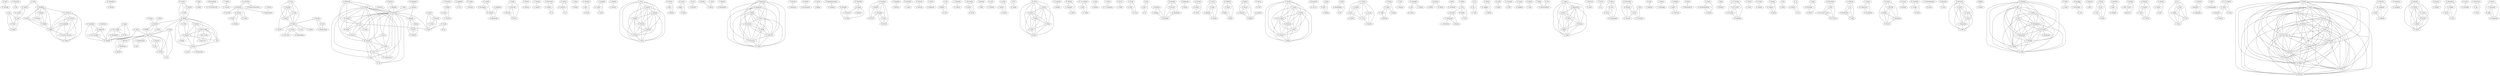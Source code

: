 strict graph authors {
	"M. Broy" -- "M. Wirsing";
	"M. Wirsing" -- "M. Broy";
	"T. Nicholson" -- "N. Foo";
	"N. Foo" -- "T. Nicholson";
	"A. Aho" -- "M. Lam";
	"A. Aho" -- "R. Sethi";
	"A. Aho" -- "J. Ullman";
	"M. Lam" -- "A. Aho";
	"M. Lam" -- "R. Sethi";
	"M. Lam" -- "J. Ullman";
	"R. Sethi" -- "A. Aho";
	"R. Sethi" -- "M. Lam";
	"R. Sethi" -- "J. Ullman";
	"J. Ullman" -- "A. Aho";
	"J. Ullman" -- "M. Lam";
	"J. Ullman" -- "R. Sethi";
	"A. Aho" -- "R. Sethi";
	"A. Aho" -- "J. Ullman";
	"R. Sethi" -- "A. Aho";
	"R. Sethi" -- "J. Ullman";
	"J. Ullman" -- "A. Aho";
	"J. Ullman" -- "R. Sethi";
	"B. Kernighan" -- "D. Ritchie";
	"D. Ritchie" -- "B. Kernighan";
	"T. Reps" -- "C. Marceau";
	"T. Reps" -- "T. Teitelbaum";
	"C. Marceau" -- "T. Reps";
	"C. Marceau" -- "T. Teitelbaum";
	"T. Teitelbaum" -- "T. Reps";
	"T. Teitelbaum" -- "C. Marceau";
	"T. Reps" -- "T. Teitelbaum";
	"T. Teitelbaum" -- "T. Reps";
	"T. Reps" -- "T. Teitelbaum";
	"T. Teitelbaum" -- "T. Reps";
	"T. Reps" -- "T. Teitelbaum";
	"T. Reps" -- "A. Demers";
	"T. Teitelbaum" -- "T. Reps";
	"T. Teitelbaum" -- "A. Demers";
	"A. Demers" -- "T. Reps";
	"A. Demers" -- "T. Teitelbaum";
	"T. Teitelbaum" -- "T. Reps";
	"T. Reps" -- "T. Teitelbaum";
	"F. Jalili" -- "J. Gallier";
	"J. Gallier" -- "F. Jalili";
	"P. Rechenberg" -- "H. {M\"ossenb\"ock}";
	"H. {M\"ossenb\"ock}" -- "P. Rechenberg";
	"C. Fedele" -- "O. Lecarme";
	"O. Lecarme" -- "C. Fedele";
	"C. Fedele" -- "O. Lecarme";
	"O. Lecarme" -- "C. Fedele";
	"E. Klein" -- "K. Koskimies";
	"K. Koskimies" -- "E. Klein";
	"K. Koskimies" -- "T. Elomaa";
	"K. Koskimies" -- "T. Lehtonen";
	"K. Koskimies" -- "J. Paakki";
	"T. Elomaa" -- "K. Koskimies";
	"T. Elomaa" -- "T. Lehtonen";
	"T. Elomaa" -- "J. Paakki";
	"T. Lehtonen" -- "K. Koskimies";
	"T. Lehtonen" -- "T. Elomaa";
	"T. Lehtonen" -- "J. Paakki";
	"J. Paakki" -- "K. Koskimies";
	"J. Paakki" -- "T. Elomaa";
	"J. Paakki" -- "T. Lehtonen";
	"K. Koskimies" -- "J. Paakki";
	"J. Paakki" -- "K. Koskimies";
	"K. Koskimies" -- "O. Nurmi";
	"K. Koskimies" -- "J. Paakki";
	"K. Koskimies" -- "S. Sippu";
	"O. Nurmi" -- "K. Koskimies";
	"O. Nurmi" -- "J. Paakki";
	"O. Nurmi" -- "S. Sippu";
	"J. Paakki" -- "K. Koskimies";
	"J. Paakki" -- "O. Nurmi";
	"J. Paakki" -- "S. Sippu";
	"S. Sippu" -- "K. Koskimies";
	"S. Sippu" -- "O. Nurmi";
	"S. Sippu" -- "J. Paakki";
	"K. Koskimies" -- "K. {R\"aih\"a}";
	"K. {R\"aih\"a}" -- "K. Koskimies";
	"B. Courcelle" -- "P. Deransart";
	"P. Deransart" -- "B. Courcelle";
	"B. Courcelle" -- "P. Franchi-Zannettacci";
	"P. Franchi-Zannettacci" -- "B. Courcelle";
	"B. Courcelle" -- "P. Franchi-Zannettacci";
	"P. Franchi-Zannettacci" -- "B. Courcelle";
	"P. Deransart" -- "G. Ferrand";
	"G. Ferrand" -- "P. Deransart";
	"P. Deransart" -- "J. Maluszynski";
	"J. Maluszynski" -- "P. Deransart";
	"P. Deransart" -- "M. Jourdan";
	"P. Deransart" -- "B. Lorho";
	"M. Jourdan" -- "P. Deransart";
	"M. Jourdan" -- "B. Lorho";
	"B. Lorho" -- "P. Deransart";
	"B. Lorho" -- "M. Jourdan";
	"P. Deransart" -- "M. Jourdan";
	"P. Deransart" -- "B. Lorho";
	"M. Jourdan" -- "P. Deransart";
	"M. Jourdan" -- "B. Lorho";
	"B. Lorho" -- "P. Deransart";
	"B. Lorho" -- "M. Jourdan";
	"P. Deransart" -- "M. Jourdan";
	"P. Deransart" -- "B. Lorho";
	"M. Jourdan" -- "P. Deransart";
	"M. Jourdan" -- "B. Lorho";
	"B. Lorho" -- "P. Deransart";
	"B. Lorho" -- "M. Jourdan";
	"P. Deransart" -- "M. Jourdan";
	"P. Deransart" -- "B. Lorho";
	"M. Jourdan" -- "P. Deransart";
	"M. Jourdan" -- "B. Lorho";
	"B. Lorho" -- "P. Deransart";
	"B. Lorho" -- "M. Jourdan";
	"M. Jourdan" -- "C. Bellec";
	"M. Jourdan" -- "D. Parigot";
	"C. Bellec" -- "M. Jourdan";
	"C. Bellec" -- "D. Parigot";
	"D. Parigot" -- "M. Jourdan";
	"D. Parigot" -- "C. Bellec";
	"M. Jourdan" -- "D. Parigot";
	"D. Parigot" -- "M. Jourdan";
	"K. {R\"aih\"a}" -- "M. Saarinen";
	"K. {R\"aih\"a}" -- "M. Sarjakoski";
	"K. {R\"aih\"a}" -- "S. Sippu";
	"K. {R\"aih\"a}" -- "E. Soisalon-Soininen";
	"K. {R\"aih\"a}" -- "M. Tienari";
	"M. Saarinen" -- "K. {R\"aih\"a}";
	"M. Saarinen" -- "M. Sarjakoski";
	"M. Saarinen" -- "S. Sippu";
	"M. Saarinen" -- "E. Soisalon-Soininen";
	"M. Saarinen" -- "M. Tienari";
	"M. Sarjakoski" -- "K. {R\"aih\"a}";
	"M. Sarjakoski" -- "M. Saarinen";
	"M. Sarjakoski" -- "S. Sippu";
	"M. Sarjakoski" -- "E. Soisalon-Soininen";
	"M. Sarjakoski" -- "M. Tienari";
	"S. Sippu" -- "K. {R\"aih\"a}";
	"S. Sippu" -- "M. Saarinen";
	"S. Sippu" -- "M. Sarjakoski";
	"S. Sippu" -- "E. Soisalon-Soininen";
	"S. Sippu" -- "M. Tienari";
	"E. Soisalon-Soininen" -- "K. {R\"aih\"a}";
	"E. Soisalon-Soininen" -- "M. Saarinen";
	"E. Soisalon-Soininen" -- "M. Sarjakoski";
	"E. Soisalon-Soininen" -- "S. Sippu";
	"E. Soisalon-Soininen" -- "M. Tienari";
	"M. Tienari" -- "K. {R\"aih\"a}";
	"M. Tienari" -- "M. Saarinen";
	"M. Tienari" -- "M. Sarjakoski";
	"M. Tienari" -- "S. Sippu";
	"M. Tienari" -- "E. Soisalon-Soininen";
	"W. Waite" -- "G. Goos";
	"G. Goos" -- "W. Waite";
	"L. Barbosa" -- "P. Henriques";
	"P. Henriques" -- "L. Barbosa";
	"J. Almeida" -- "L. Barbosa";
	"L. Barbosa" -- "J. Almeida";
	"J. Almeida" -- "J. Barros";
	"J. Almeida" -- "P. Castro";
	"J. Almeida" -- "F. Madeira";
	"J. Barros" -- "J. Almeida";
	"J. Barros" -- "P. Castro";
	"J. Barros" -- "F. Madeira";
	"P. Castro" -- "J. Almeida";
	"P. Castro" -- "J. Barros";
	"P. Castro" -- "F. Madeira";
	"F. Madeira" -- "J. Almeida";
	"F. Madeira" -- "J. Barros";
	"F. Madeira" -- "P. Castro";
	"L. Barroca" -- "P. Henriques";
	"P. Henriques" -- "L. Barroca";
	"P. Henriques" -- "J. Almeida";
	"J. Almeida" -- "P. Henriques";
	"P. Henriques" -- "J. Almeida";
	"J. Almeida" -- "P. Henriques";
	"F. Martins" -- "J. AlmeidaJ.";
	"F. Martins" -- "P. Henriques";
	"J. AlmeidaJ." -- "F. Martins";
	"J. AlmeidaJ." -- "P. Henriques";
	"P. Henriques" -- "F. Martins";
	"P. Henriques" -- "J. AlmeidaJ.";
	"L. Pinto" -- "P. Henriques";
	"P. Henriques" -- "L. Pinto";
	"U. Kastens" -- "B. Hutt";
	"U. Kastens" -- "E. Zimmermann";
	"B. Hutt" -- "U. Kastens";
	"B. Hutt" -- "E. Zimmermann";
	"E. Zimmermann" -- "U. Kastens";
	"E. Zimmermann" -- "B. Hutt";
	"Y. Yamashita" -- "I. Nakata";
	"I. Nakata" -- "Y. Yamashita";
	"I. Nakata" -- "M. Sassa";
	"M. Sassa" -- "I. Nakata";
	"M. Sassa" -- "H. Ishizuka";
	"M. Sassa" -- "I. Nakata";
	"H. Ishizuka" -- "M. Sassa";
	"H. Ishizuka" -- "I. Nakata";
	"I. Nakata" -- "M. Sassa";
	"I. Nakata" -- "H. Ishizuka";
	"M. Sassa" -- "H. Ishizuka";
	"M. Sassa" -- "I. Nakata";
	"H. Ishizuka" -- "M. Sassa";
	"H. Ishizuka" -- "I. Nakata";
	"I. Nakata" -- "M. Sassa";
	"I. Nakata" -- "H. Ishizuka";
	"J. Engelfriet" -- "G. Fil\`e";
	"G. Fil\`e" -- "J. Engelfriet";
	"P. Lipps" -- "U. M{\"o}ncke";
	"P. Lipps" -- "R. Wilhelm";
	"U. M{\"o}ncke" -- "P. Lipps";
	"U. M{\"o}ncke" -- "R. Wilhelm";
	"R. Wilhelm" -- "P. Lipps";
	"R. Wilhelm" -- "U. M{\"o}ncke";
	"P. Lipps" -- "U. M{\"o}ncke";
	"P. Lipps" -- "M. Olk";
	"P. Lipps" -- "R. Wilhelm";
	"U. M{\"o}ncke" -- "P. Lipps";
	"U. M{\"o}ncke" -- "M. Olk";
	"U. M{\"o}ncke" -- "R. Wilhelm";
	"M. Olk" -- "P. Lipps";
	"M. Olk" -- "U. M{\"o}ncke";
	"M. Olk" -- "R. Wilhelm";
	"R. Wilhelm" -- "P. Lipps";
	"R. Wilhelm" -- "U. M{\"o}ncke";
	"R. Wilhelm" -- "M. Olk";
	"U. M{\"o}ncke" -- "B. Weisgerber";
	"U. M{\"o}ncke" -- "R. Wilhelm";
	"B. Weisgerber" -- "U. M{\"o}ncke";
	"B. Weisgerber" -- "R. Wilhelm";
	"R. Wilhelm" -- "U. M{\"o}ncke";
	"R. Wilhelm" -- "B. Weisgerber";
	"M. Greim" -- "{. Pistorius";
	"{. Pistorius" -- "M. Greim";
	"H. Ganzinger" -- "R. Giegerich";
	"R. Giegerich" -- "H. Ganzinger";
	"H. Ganzinger" -- "R. Giegerich";
	"H. Ganzinger" -- "U. {M\"{o}ncke}";
	"H. Ganzinger" -- "R. Wilhelm";
	"R. Giegerich" -- "H. Ganzinger";
	"R. Giegerich" -- "U. {M\"{o}ncke}";
	"R. Giegerich" -- "R. Wilhelm";
	"U. {M\"{o}ncke}" -- "H. Ganzinger";
	"U. {M\"{o}ncke}" -- "R. Giegerich";
	"U. {M\"{o}ncke}" -- "R. Wilhelm";
	"R. Wilhelm" -- "H. Ganzinger";
	"R. Wilhelm" -- "R. Giegerich";
	"R. Wilhelm" -- "U. {M\"{o}ncke}";
	"G. Bartmuss" -- "R. Giegerich";
	"R. Giegerich" -- "G. Bartmuss";
	"M. Gaudel" -- "P. Deschamps";
	"M. Gaudel" -- "M. Mazaud";
	"P. Deschamps" -- "M. Gaudel";
	"P. Deschamps" -- "M. Mazaud";
	"M. Mazaud" -- "M. Gaudel";
	"M. Mazaud" -- "P. Deschamps";
	"A. Despland" -- "M. Mazaud";
	"A. Despland" -- "R. Rokotozafy";
	"M. Mazaud" -- "A. Despland";
	"M. Mazaud" -- "R. Rokotozafy";
	"R. Rokotozafy" -- "A. Despland";
	"R. Rokotozafy" -- "M. Mazaud";
	"M. Mazaud" -- "R. Rokotozafy";
	"M. Mazaud" -- "A. Despland";
	"R. Rokotozafy" -- "M. Mazaud";
	"R. Rokotozafy" -- "A. Despland";
	"A. Despland" -- "M. Mazaud";
	"A. Despland" -- "R. Rokotozafy";
	"J. Tolzki" -- "T. Gyim\'othi";
	"J. Tolzki" -- "T. Horvcith";
	"J. Tolzki" -- "F. Kocsiz";
	"T. Gyim\'othi" -- "J. Tolzki";
	"T. Gyim\'othi" -- "T. Horvcith";
	"T. Gyim\'othi" -- "F. Kocsiz";
	"T. Horvcith" -- "J. Tolzki";
	"T. Horvcith" -- "T. Gyim\'othi";
	"T. Horvcith" -- "F. Kocsiz";
	"F. Kocsiz" -- "J. Tolzki";
	"F. Kocsiz" -- "T. Gyim\'othi";
	"F. Kocsiz" -- "T. Horvcith";
	"F. Pereira" -- "D. Warren";
	"D. Warren" -- "F. Pereira";
	"L. Sterling" -- "E. Shapiro";
	"E. Shapiro" -- "L. Sterling";
	"U. Nilsson" -- "J. Maluszynski";
	"J. Maluszynski" -- "U. Nilsson";
	"Y. Matsumoto" -- "H. Tanaka";
	"Y. Matsumoto" -- "H. al";
	"H. Tanaka" -- "Y. Matsumoto";
	"H. Tanaka" -- "H. al";
	"H. al" -- "Y. Matsumoto";
	"H. al" -- "H. Tanaka";
	"K. Uehara" -- "R. Ochitani";
	"K. Uehara" -- "O. al";
	"R. Ochitani" -- "K. Uehara";
	"R. Ochitani" -- "O. al";
	"O. al" -- "K. Uehara";
	"O. al" -- "R. Ochitani";
	"J. Cohen" -- "T. Hickey";
	"T. Hickey" -- "J. Cohen";
	"E. Klein" -- "M. Martin";
	"M. Martin" -- "E. Klein";
	"U. Kastens" -- "W. Waite";
	"W. Waite" -- "U. Kastens";
	"W. Waite" -- "A. Sloane";
	"A. Sloane" -- "W. Waite";
	"R. Gray" -- "V. Heuring";
	"R. Gray" -- "S. Kram";
	"R. Gray" -- "A. Sloam";
	"R. Gray" -- "W. Waite";
	"V. Heuring" -- "R. Gray";
	"V. Heuring" -- "S. Kram";
	"V. Heuring" -- "A. Sloam";
	"V. Heuring" -- "W. Waite";
	"S. Kram" -- "R. Gray";
	"S. Kram" -- "V. Heuring";
	"S. Kram" -- "A. Sloam";
	"S. Kram" -- "W. Waite";
	"A. Sloam" -- "R. Gray";
	"A. Sloam" -- "V. Heuring";
	"A. Sloam" -- "S. Kram";
	"A. Sloam" -- "W. Waite";
	"W. Waite" -- "R. Gray";
	"W. Waite" -- "V. Heuring";
	"W. Waite" -- "S. Kram";
	"W. Waite" -- "A. Sloam";
	"V. Heuring" -- "W. Waite";
	"V. Heuring" -- "G. Fischer";
	"W. Waite" -- "V. Heuring";
	"W. Waite" -- "G. Fischer";
	"G. Fischer" -- "V. Heuring";
	"G. Fischer" -- "W. Waite";
	"W. Waite" -- "J. Grosch";
	"W. Waite" -- "F. {Schr\"oer}";
	"J. Grosch" -- "W. Waite";
	"J. Grosch" -- "F. {Schr\"oer}";
	"F. {Schr\"oer}" -- "W. Waite";
	"F. {Schr\"oer}" -- "J. Grosch";
	"J. Grosch" -- "H. Emmelmann";
	"H. Emmelmann" -- "J. Grosch";
	"E. Pimenta" -- "I. Silva";
	"E. Pimenta" -- "M. Vivas";
	"I. Silva" -- "E. Pimenta";
	"I. Silva" -- "M. Vivas";
	"M. Vivas" -- "E. Pimenta";
	"M. Vivas" -- "I. Silva";
	"J. Carvalhal" -- "M. Coelho";
	"J. Carvalhal" -- "J. Santo";
	"M. Coelho" -- "J. Carvalhal";
	"M. Coelho" -- "J. Santo";
	"J. Santo" -- "J. Carvalhal";
	"J. Santo" -- "M. Coelho";
	"C. Mendes" -- "D. Duarte";
	"D. Duarte" -- "C. Mendes";
	"M. Frade" -- "Jos\'{e";
	"Jos\'{e" -- "M. Frade";
	"A. Alves" -- "A. Amador";
	"A. Alves" -- "A. Miranda";
	"A. Alves" -- "C. Ribeiro";
	"A. Alves" -- "F. Ferreira";
	"A. Alves" -- "J. Moreira";
	"A. Alves" -- "L. Ferreira";
	"A. Alves" -- "L. Neves";
	"A. Amador" -- "A. Alves";
	"A. Amador" -- "A. Miranda";
	"A. Amador" -- "C. Ribeiro";
	"A. Amador" -- "F. Ferreira";
	"A. Amador" -- "J. Moreira";
	"A. Amador" -- "L. Ferreira";
	"A. Amador" -- "L. Neves";
	"A. Miranda" -- "A. Alves";
	"A. Miranda" -- "A. Amador";
	"A. Miranda" -- "C. Ribeiro";
	"A. Miranda" -- "F. Ferreira";
	"A. Miranda" -- "J. Moreira";
	"A. Miranda" -- "L. Ferreira";
	"A. Miranda" -- "L. Neves";
	"C. Ribeiro" -- "A. Alves";
	"C. Ribeiro" -- "A. Amador";
	"C. Ribeiro" -- "A. Miranda";
	"C. Ribeiro" -- "F. Ferreira";
	"C. Ribeiro" -- "J. Moreira";
	"C. Ribeiro" -- "L. Ferreira";
	"C. Ribeiro" -- "L. Neves";
	"F. Ferreira" -- "A. Alves";
	"F. Ferreira" -- "A. Amador";
	"F. Ferreira" -- "A. Miranda";
	"F. Ferreira" -- "C. Ribeiro";
	"F. Ferreira" -- "J. Moreira";
	"F. Ferreira" -- "L. Ferreira";
	"F. Ferreira" -- "L. Neves";
	"J. Moreira" -- "A. Alves";
	"J. Moreira" -- "A. Amador";
	"J. Moreira" -- "A. Miranda";
	"J. Moreira" -- "C. Ribeiro";
	"J. Moreira" -- "F. Ferreira";
	"J. Moreira" -- "L. Ferreira";
	"J. Moreira" -- "L. Neves";
	"L. Ferreira" -- "A. Alves";
	"L. Ferreira" -- "A. Amador";
	"L. Ferreira" -- "A. Miranda";
	"L. Ferreira" -- "C. Ribeiro";
	"L. Ferreira" -- "F. Ferreira";
	"L. Ferreira" -- "J. Moreira";
	"L. Ferreira" -- "L. Neves";
	"L. Neves" -- "A. Alves";
	"L. Neves" -- "A. Amador";
	"L. Neves" -- "A. Miranda";
	"L. Neves" -- "C. Ribeiro";
	"L. Neves" -- "F. Ferreira";
	"L. Neves" -- "J. Moreira";
	"L. Neves" -- "L. Ferreira";
	"H. Pereira" -- "J. Silva";
	"H. Pereira" -- "J. Ribeiro";
	"J. Silva" -- "H. Pereira";
	"J. Silva" -- "J. Ribeiro";
	"J. Ribeiro" -- "H. Pereira";
	"J. Ribeiro" -- "J. Silva";
	"R. Soares" -- "J. Bigas";
	"R. Soares" -- "P. Areias";
	"J. Bigas" -- "R. Soares";
	"J. Bigas" -- "P. Areias";
	"P. Areias" -- "R. Soares";
	"P. Areias" -- "J. Bigas";
	"P. Silva" -- "A. Ferreira";
	"A. Ferreira" -- "P. Silva";
	"P. Silva" -- "A. Ferreira";
	"A. Ferreira" -- "P. Silva";
	"P. Silva" -- "A. Ferreira";
	"A. Ferreira" -- "P. Silva";
	"P. Silva" -- "A. Ferreira";
	"A. Ferreira" -- "P. Silva";
	"P. Silva" -- "A. Ferreira";
	"A. Ferreira" -- "P. Silva";
	"J. Mendes" -- "A. Roeck";
	"A. Roeck" -- "J. Mendes";
	"S. Steel" -- "A. Roeck";
	"A. Roeck" -- "S. Steel";
	"T. Sergent" -- "B. Berthomieu";
	"B. Berthomieu" -- "T. Sergent";
	"B. Magnusson" -- "M. Bengtsson";
	"B. Magnusson" -- "L. Dahlin";
	"B. Magnusson" -- "G. Fries";
	"B. Magnusson" -- "A. Gustavsson";
	"B. Magnusson" -- "G. Hedin";
	"B. Magnusson" -- "S. {Min\"or}";
	"B. Magnusson" -- "D. Oscarsson";
	"B. Magnusson" -- "M. Taube";
	"M. Bengtsson" -- "B. Magnusson";
	"M. Bengtsson" -- "L. Dahlin";
	"M. Bengtsson" -- "G. Fries";
	"M. Bengtsson" -- "A. Gustavsson";
	"M. Bengtsson" -- "G. Hedin";
	"M. Bengtsson" -- "S. {Min\"or}";
	"M. Bengtsson" -- "D. Oscarsson";
	"M. Bengtsson" -- "M. Taube";
	"L. Dahlin" -- "B. Magnusson";
	"L. Dahlin" -- "M. Bengtsson";
	"L. Dahlin" -- "G. Fries";
	"L. Dahlin" -- "A. Gustavsson";
	"L. Dahlin" -- "G. Hedin";
	"L. Dahlin" -- "S. {Min\"or}";
	"L. Dahlin" -- "D. Oscarsson";
	"L. Dahlin" -- "M. Taube";
	"G. Fries" -- "B. Magnusson";
	"G. Fries" -- "M. Bengtsson";
	"G. Fries" -- "L. Dahlin";
	"G. Fries" -- "A. Gustavsson";
	"G. Fries" -- "G. Hedin";
	"G. Fries" -- "S. {Min\"or}";
	"G. Fries" -- "D. Oscarsson";
	"G. Fries" -- "M. Taube";
	"A. Gustavsson" -- "B. Magnusson";
	"A. Gustavsson" -- "M. Bengtsson";
	"A. Gustavsson" -- "L. Dahlin";
	"A. Gustavsson" -- "G. Fries";
	"A. Gustavsson" -- "G. Hedin";
	"A. Gustavsson" -- "S. {Min\"or}";
	"A. Gustavsson" -- "D. Oscarsson";
	"A. Gustavsson" -- "M. Taube";
	"G. Hedin" -- "B. Magnusson";
	"G. Hedin" -- "M. Bengtsson";
	"G. Hedin" -- "L. Dahlin";
	"G. Hedin" -- "G. Fries";
	"G. Hedin" -- "A. Gustavsson";
	"G. Hedin" -- "S. {Min\"or}";
	"G. Hedin" -- "D. Oscarsson";
	"G. Hedin" -- "M. Taube";
	"S. {Min\"or}" -- "B. Magnusson";
	"S. {Min\"or}" -- "M. Bengtsson";
	"S. {Min\"or}" -- "L. Dahlin";
	"S. {Min\"or}" -- "G. Fries";
	"S. {Min\"or}" -- "A. Gustavsson";
	"S. {Min\"or}" -- "G. Hedin";
	"S. {Min\"or}" -- "D. Oscarsson";
	"S. {Min\"or}" -- "M. Taube";
	"D. Oscarsson" -- "B. Magnusson";
	"D. Oscarsson" -- "M. Bengtsson";
	"D. Oscarsson" -- "L. Dahlin";
	"D. Oscarsson" -- "G. Fries";
	"D. Oscarsson" -- "A. Gustavsson";
	"D. Oscarsson" -- "G. Hedin";
	"D. Oscarsson" -- "S. {Min\"or}";
	"D. Oscarsson" -- "M. Taube";
	"M. Taube" -- "B. Magnusson";
	"M. Taube" -- "M. Bengtsson";
	"M. Taube" -- "L. Dahlin";
	"M. Taube" -- "G. Fries";
	"M. Taube" -- "A. Gustavsson";
	"M. Taube" -- "G. Hedin";
	"M. Taube" -- "S. {Min\"or}";
	"M. Taube" -- "D. Oscarsson";
	"Y. Shinode" -- "T. Katayama";
	"T. Katayama" -- "Y. Shinode";
	"H. Boehm" -- "W. Zwaenepoel";
	"W. Zwaenepoel" -- "H. Boehm";
	"G. Kaiser" -- "S. Kaplan";
	"S. Kaplan" -- "G. Kaiser";
	"S. Kaplan" -- "G. Kaiser";
	"G. Kaiser" -- "S. Kaplan";
	"S. Kaplan" -- "G. Kaiser";
	"G. Kaiser" -- "S. Kaplan";
	"G. Papakonstantinou" -- "P. Tsanakas";
	"P. Tsanakas" -- "G. Papakonstantinou";
	"M. Kuiper" -- "A. Dijkstra";
	"A. Dijkstra" -- "M. Kuiper";
	"M. Walsteijn" -- "M. Kuiper";
	"M. Kuiper" -- "M. Walsteijn";
	"M. Kuiper" -- "S. Swierstra";
	"S. Swierstra" -- "M. Kuiper";
	"M. Pennings" -- "S. Swierstra";
	"M. Pennings" -- "H. Vogt";
	"S. Swierstra" -- "M. Pennings";
	"S. Swierstra" -- "H. Vogt";
	"H. Vogt" -- "M. Pennings";
	"H. Vogt" -- "S. Swierstra";
	"S. Swierstra" -- "H. Vogt";
	"H. Vogt" -- "S. Swierstra";
	"H. Vogt" -- "S. Swierstra";
	"H. Vogt" -- "M. Kuiper";
	"S. Swierstra" -- "H. Vogt";
	"S. Swierstra" -- "M. Kuiper";
	"M. Kuiper" -- "H. Vogt";
	"M. Kuiper" -- "S. Swierstra";
	"S. Swierstra" -- "H. Vogt";
	"H. Vogt" -- "S. Swierstra";
	"H. Vogt" -- "S. Swierstra";
	"H. Vogt" -- "M. Kuiper";
	"S. Swierstra" -- "H. Vogt";
	"S. Swierstra" -- "M. Kuiper";
	"M. Kuiper" -- "H. Vogt";
	"M. Kuiper" -- "S. Swierstra";
	"A. Sernadas" -- "J. Fiadeiro";
	"A. Sernadas" -- "C. Sernadas";
	"A. Sernadas" -- "H. Ehrich";
	"J. Fiadeiro" -- "A. Sernadas";
	"J. Fiadeiro" -- "C. Sernadas";
	"J. Fiadeiro" -- "H. Ehrich";
	"C. Sernadas" -- "A. Sernadas";
	"C. Sernadas" -- "J. Fiadeiro";
	"C. Sernadas" -- "H. Ehrich";
	"H. Ehrich" -- "A. Sernadas";
	"H. Ehrich" -- "J. Fiadeiro";
	"H. Ehrich" -- "C. Sernadas";
	"A. Sernadas" -- "C. Sernadas";
	"A. Sernadas" -- "J. Costa";
	"A. Sernadas" -- "P. Gouveia";
	"C. Sernadas" -- "A. Sernadas";
	"C. Sernadas" -- "J. Costa";
	"C. Sernadas" -- "P. Gouveia";
	"J. Costa" -- "A. Sernadas";
	"J. Costa" -- "C. Sernadas";
	"J. Costa" -- "P. Gouveia";
	"P. Gouveia" -- "A. Sernadas";
	"P. Gouveia" -- "C. Sernadas";
	"P. Gouveia" -- "J. Costa";
	"J. Costa" -- "A. Sernadas";
	"J. Costa" -- "C. Sernadas";
	"A. Sernadas" -- "J. Costa";
	"A. Sernadas" -- "C. Sernadas";
	"C. Sernadas" -- "J. Costa";
	"C. Sernadas" -- "A. Sernadas";
	"J. Costa" -- "A. Sernadas";
	"J. Costa" -- "C. Sernadas";
	"A. Sernadas" -- "J. Costa";
	"A. Sernadas" -- "C. Sernadas";
	"C. Sernadas" -- "J. Costa";
	"C. Sernadas" -- "A. Sernadas";
	"E. Morgado" -- "J. Martins";
	"J. Martins" -- "E. Morgado";
	"J. Mendes" -- "A. Roeck";
	"A. Roeck" -- "J. Mendes";
	"S. Steel" -- "A. Roeck";
	"A. Roeck" -- "S. Steel";
	"M. Barnsley" -- "A. Sloan";
	"A. Sloan" -- "M. Barnsley";
	"R. Hascoet" -- "J. Fumeron";
	"J. Fumeron" -- "R. Hascoet";
	"N. Wirth" -- "J. Gutknecht";
	"J. Gutknecht" -- "N. Wirth";
	"A. Feg" -- "T. Kikuno";
	"A. Feg" -- "K. Torii";
	"T. Kikuno" -- "A. Feg";
	"T. Kikuno" -- "K. Torii";
	"K. Torii" -- "A. Feg";
	"K. Torii" -- "T. Kikuno";
	"C. Numaoka" -- "M. Tokoro";
	"M. Tokoro" -- "C. Numaoka";
	"J. McCormak" -- "P. Asente";
	"J. McCormak" -- "R. Swick";
	"P. Asente" -- "J. McCormak";
	"P. Asente" -- "R. Swick";
	"R. Swick" -- "J. McCormak";
	"R. Swick" -- "P. Asente";
	"J. Heering" -- "P. Klint";
	"P. Klint" -- "J. Heering";
	"M. Mernik" -- "V. Zumer";
	"M. Mernik" -- "M. Lenic";
	"M. Mernik" -- "E. Avdicausevic";
	"V. Zumer" -- "M. Mernik";
	"V. Zumer" -- "M. Lenic";
	"V. Zumer" -- "E. Avdicausevic";
	"M. Lenic" -- "M. Mernik";
	"M. Lenic" -- "V. Zumer";
	"M. Lenic" -- "E. Avdicausevic";
	"E. Avdicausevic" -- "M. Mernik";
	"E. Avdicausevic" -- "V. Zumer";
	"E. Avdicausevic" -- "M. Lenic";
	"M. Mernik" -- "M. Lenic";
	"M. Mernik" -- "E. Avdicausevic";
	"M. Mernik" -- "V. Zumer";
	"M. Lenic" -- "M. Mernik";
	"M. Lenic" -- "E. Avdicausevic";
	"M. Lenic" -- "V. Zumer";
	"E. Avdicausevic" -- "M. Mernik";
	"E. Avdicausevic" -- "M. Lenic";
	"E. Avdicausevic" -- "V. Zumer";
	"V. Zumer" -- "M. Mernik";
	"V. Zumer" -- "M. Lenic";
	"V. Zumer" -- "E. Avdicausevic";
	"M. Mernik" -- "V. Zumer";
	"V. Zumer" -- "M. Mernik";
	"M. Mernik" -- "P. Henriques";
	"M. Mernik" -- "T. Kosar";
	"M. Mernik" -- "M. Varanda";
	"M. Mernik" -- "V. Zumer";
	"P. Henriques" -- "M. Mernik";
	"P. Henriques" -- "T. Kosar";
	"P. Henriques" -- "M. Varanda";
	"P. Henriques" -- "V. Zumer";
	"T. Kosar" -- "M. Mernik";
	"T. Kosar" -- "P. Henriques";
	"T. Kosar" -- "M. Varanda";
	"T. Kosar" -- "V. Zumer";
	"M. Varanda" -- "M. Mernik";
	"M. Varanda" -- "P. Henriques";
	"M. Varanda" -- "T. Kosar";
	"M. Varanda" -- "V. Zumer";
	"V. Zumer" -- "M. Mernik";
	"V. Zumer" -- "P. Henriques";
	"V. Zumer" -- "T. Kosar";
	"V. Zumer" -- "M. Varanda";
	"T. Kosar" -- "M. Mernik";
	"T. Kosar" -- "P. Henriques";
	"T. Kosar" -- "M. Varanda";
	"T. Kosar" -- "V. Zumer";
	"M. Mernik" -- "T. Kosar";
	"M. Mernik" -- "P. Henriques";
	"M. Mernik" -- "M. Varanda";
	"M. Mernik" -- "V. Zumer";
	"P. Henriques" -- "T. Kosar";
	"P. Henriques" -- "M. Mernik";
	"P. Henriques" -- "M. Varanda";
	"P. Henriques" -- "V. Zumer";
	"M. Varanda" -- "T. Kosar";
	"M. Varanda" -- "M. Mernik";
	"M. Varanda" -- "P. Henriques";
	"M. Varanda" -- "V. Zumer";
	"V. Zumer" -- "T. Kosar";
	"V. Zumer" -- "M. Mernik";
	"V. Zumer" -- "P. Henriques";
	"V. Zumer" -- "M. Varanda";
	"P. Henriques" -- "T. Kosar";
	"P. Henriques" -- "M. Mernik";
	"P. Henriques" -- "M. Varanda";
	"P. Henriques" -- "V. Zumer";
	"T. Kosar" -- "P. Henriques";
	"T. Kosar" -- "M. Mernik";
	"T. Kosar" -- "M. Varanda";
	"T. Kosar" -- "V. Zumer";
	"M. Mernik" -- "P. Henriques";
	"M. Mernik" -- "T. Kosar";
	"M. Mernik" -- "M. Varanda";
	"M. Mernik" -- "V. Zumer";
	"M. Varanda" -- "P. Henriques";
	"M. Varanda" -- "T. Kosar";
	"M. Varanda" -- "M. Mernik";
	"M. Varanda" -- "V. Zumer";
	"V. Zumer" -- "P. Henriques";
	"V. Zumer" -- "T. Kosar";
	"V. Zumer" -- "M. Mernik";
	"V. Zumer" -- "M. Varanda";
	"M. Varanda" -- "P. Henriques";
	"P. Henriques" -- "M. Varanda";
	"P. Henriques" -- "M. Varanda";
	"P. Henriques" -- "M. Mernik";
	"P. Henriques" -- "M. Lenic";
	"M. Varanda" -- "P. Henriques";
	"M. Varanda" -- "M. Mernik";
	"M. Varanda" -- "M. Lenic";
	"M. Mernik" -- "P. Henriques";
	"M. Mernik" -- "M. Varanda";
	"M. Mernik" -- "M. Lenic";
	"M. Lenic" -- "P. Henriques";
	"M. Lenic" -- "M. Varanda";
	"M. Lenic" -- "M. Mernik";
	"M. Varanda" -- "P. Henriques";
	"P. Henriques" -- "M. Varanda";
	"P. Henriques" -- "M. Varanda";
	"P. Henriques" -- "M. Mernik";
	"P. Henriques" -- "M. Lenic";
	"P. Henriques" -- "J. Gray";
	"P. Henriques" -- "H. Wu";
	"M. Varanda" -- "P. Henriques";
	"M. Varanda" -- "M. Mernik";
	"M. Varanda" -- "M. Lenic";
	"M. Varanda" -- "J. Gray";
	"M. Varanda" -- "H. Wu";
	"M. Mernik" -- "P. Henriques";
	"M. Mernik" -- "M. Varanda";
	"M. Mernik" -- "M. Lenic";
	"M. Mernik" -- "J. Gray";
	"M. Mernik" -- "H. Wu";
	"M. Lenic" -- "P. Henriques";
	"M. Lenic" -- "M. Varanda";
	"M. Lenic" -- "M. Mernik";
	"M. Lenic" -- "J. Gray";
	"M. Lenic" -- "H. Wu";
	"J. Gray" -- "P. Henriques";
	"J. Gray" -- "M. Varanda";
	"J. Gray" -- "M. Mernik";
	"J. Gray" -- "M. Lenic";
	"J. Gray" -- "H. Wu";
	"H. Wu" -- "P. Henriques";
	"H. Wu" -- "M. Varanda";
	"H. Wu" -- "M. Mernik";
	"H. Wu" -- "M. Lenic";
	"H. Wu" -- "J. Gray";
	"D. Rebernak" -- "M. Mernik";
	"D. Rebernak" -- "P. Henriques";
	"D. Rebernak" -- "M. Varanda";
	"M. Mernik" -- "D. Rebernak";
	"M. Mernik" -- "P. Henriques";
	"M. Mernik" -- "M. Varanda";
	"P. Henriques" -- "D. Rebernak";
	"P. Henriques" -- "M. Mernik";
	"P. Henriques" -- "M. Varanda";
	"M. Varanda" -- "D. Rebernak";
	"M. Varanda" -- "M. Mernik";
	"M. Varanda" -- "P. Henriques";
	"D. Rebernak" -- "M. Mernik";
	"D. Rebernak" -- "P. Henriques";
	"D. Rebernak" -- "D. Cruz";
	"D. Rebernak" -- "M. Varanda";
	"M. Mernik" -- "D. Rebernak";
	"M. Mernik" -- "P. Henriques";
	"M. Mernik" -- "D. Cruz";
	"M. Mernik" -- "M. Varanda";
	"P. Henriques" -- "D. Rebernak";
	"P. Henriques" -- "M. Mernik";
	"P. Henriques" -- "D. Cruz";
	"P. Henriques" -- "M. Varanda";
	"D. Cruz" -- "D. Rebernak";
	"D. Cruz" -- "M. Mernik";
	"D. Cruz" -- "P. Henriques";
	"D. Cruz" -- "M. Varanda";
	"M. Varanda" -- "D. Rebernak";
	"M. Varanda" -- "M. Mernik";
	"M. Varanda" -- "P. Henriques";
	"M. Varanda" -- "D. Cruz";
	"D. Rebernak" -- "M. Mernik";
	"D. Rebernak" -- "P. Henriques";
	"D. Rebernak" -- "M. Pereira";
	"M. Mernik" -- "D. Rebernak";
	"M. Mernik" -- "P. Henriques";
	"M. Mernik" -- "M. Pereira";
	"P. Henriques" -- "D. Rebernak";
	"P. Henriques" -- "M. Mernik";
	"P. Henriques" -- "M. Pereira";
	"M. Pereira" -- "D. Rebernak";
	"M. Pereira" -- "M. Mernik";
	"M. Pereira" -- "P. Henriques";
	"D. Rebernak" -- "M. Mernik";
	"D. Rebernak" -- "P. Henriques";
	"D. Rebernak" -- "M. Pereira";
	"D. Rebernak" -- "D. Cruz";
	"M. Mernik" -- "D. Rebernak";
	"M. Mernik" -- "P. Henriques";
	"M. Mernik" -- "M. Pereira";
	"M. Mernik" -- "D. Cruz";
	"P. Henriques" -- "D. Rebernak";
	"P. Henriques" -- "M. Mernik";
	"P. Henriques" -- "M. Pereira";
	"P. Henriques" -- "D. Cruz";
	"M. Pereira" -- "D. Rebernak";
	"M. Pereira" -- "M. Mernik";
	"M. Pereira" -- "P. Henriques";
	"M. Pereira" -- "D. Cruz";
	"D. Cruz" -- "D. Rebernak";
	"D. Cruz" -- "M. Mernik";
	"D. Cruz" -- "P. Henriques";
	"D. Cruz" -- "M. Pereira";
	"D. Cruz" -- "P. Henriques";
	"P. Henriques" -- "D. Cruz";
	"D. Cruz" -- "P. Henriques";
	"P. Henriques" -- "D. Cruz";
	"D. Cruz" -- "P. Henriques";
	"P. Henriques" -- "D. Cruz";
	"D. Cruz" -- "P. Henriques";
	"P. Henriques" -- "D. Cruz";
	"D. Cruz" -- "P. Henriques";
	"P. Henriques" -- "D. Cruz";
	"M. Lesk" -- "E. Schmidt";
	"E. Schmidt" -- "M. Lesk";
	"J. Levine" -- "T. Mason";
	"J. Levine" -- "D. Brown";
	"T. Mason" -- "J. Levine";
	"T. Mason" -- "D. Brown";
	"D. Brown" -- "J. Levine";
	"D. Brown" -- "T. Mason";
	"T. Parr" -- "R. Quong";
	"R. Quong" -- "T. Parr";
	"T. Parr" -- "R. Quong";
	"R. Quong" -- "T. Parr";
	"D. Cruz" -- "P. Henriques";
	"P. Henriques" -- "D. Cruz";
	"D. Cruz" -- "S. Lopes";
	"D. Cruz" -- "P. Henriques";
	"S. Lopes" -- "D. Cruz";
	"S. Lopes" -- "P. Henriques";
	"P. Henriques" -- "D. Cruz";
	"P. Henriques" -- "S. Lopes";
	"D. Cruz" -- "P. Henriques";
	"P. Henriques" -- "D. Cruz";
	"D. Cruz" -- "M. Pereira";
	"D. Cruz" -- "M. Béron";
	"D. Cruz" -- "R. Fonseca";
	"D. Cruz" -- "P. Henriques";
	"M. Pereira" -- "D. Cruz";
	"M. Pereira" -- "M. Béron";
	"M. Pereira" -- "R. Fonseca";
	"M. Pereira" -- "P. Henriques";
	"M. Béron" -- "D. Cruz";
	"M. Béron" -- "M. Pereira";
	"M. Béron" -- "R. Fonseca";
	"M. Béron" -- "P. Henriques";
	"R. Fonseca" -- "D. Cruz";
	"R. Fonseca" -- "M. Pereira";
	"R. Fonseca" -- "M. Béron";
	"R. Fonseca" -- "P. Henriques";
	"P. Henriques" -- "D. Cruz";
	"P. Henriques" -- "M. Pereira";
	"P. Henriques" -- "M. Béron";
	"P. Henriques" -- "R. Fonseca";
	"D. Cruz" -- "M. Pereira";
	"D. Cruz" -- "P. Henriques";
	"M. Pereira" -- "D. Cruz";
	"M. Pereira" -- "P. Henriques";
	"P. Henriques" -- "D. Cruz";
	"P. Henriques" -- "M. Pereira";
	"D. Cruz" -- "M. Pereira";
	"D. Cruz" -- "P. Henriques";
	"M. Pereira" -- "D. Cruz";
	"M. Pereira" -- "P. Henriques";
	"P. Henriques" -- "D. Cruz";
	"P. Henriques" -- "M. Pereira";
	"T. Parr" -- "R. Quong";
	"R. Quong" -- "T. Parr";
	"J. Gomes" -- "D. Martins";
	"J. Gomes" -- "S. Sousa";
	"J. Gomes" -- "J. Pinto";
	"D. Martins" -- "J. Gomes";
	"D. Martins" -- "S. Sousa";
	"D. Martins" -- "J. Pinto";
	"S. Sousa" -- "J. Gomes";
	"S. Sousa" -- "D. Martins";
	"S. Sousa" -- "J. Pinto";
	"J. Pinto" -- "J. Gomes";
	"J. Pinto" -- "D. Martins";
	"J. Pinto" -- "S. Sousa";
	"D. Cruz" -- "P. Henriques";
	"P. Henriques" -- "D. Cruz";
	"D. Cruz" -- "P. Henriques";
	"P. Henriques" -- "D. Cruz";
	"D. Cruz" -- "M. Pereira";
	"D. Cruz" -- "P. Henriques";
	"M. Pereira" -- "D. Cruz";
	"M. Pereira" -- "P. Henriques";
	"P. Henriques" -- "D. Cruz";
	"P. Henriques" -- "M. Pereira";
	"M. Birch" -- "C. Boroni";
	"M. Birch" -- "F. Goosey";
	"M. Birch" -- "S. Patton";
	"M. Birch" -- "D. Poole";
	"M. Birch" -- "C. Pratt";
	"M. Birch" -- "R. Ross";
	"C. Boroni" -- "M. Birch";
	"C. Boroni" -- "F. Goosey";
	"C. Boroni" -- "S. Patton";
	"C. Boroni" -- "D. Poole";
	"C. Boroni" -- "C. Pratt";
	"C. Boroni" -- "R. Ross";
	"F. Goosey" -- "M. Birch";
	"F. Goosey" -- "C. Boroni";
	"F. Goosey" -- "S. Patton";
	"F. Goosey" -- "D. Poole";
	"F. Goosey" -- "C. Pratt";
	"F. Goosey" -- "R. Ross";
	"S. Patton" -- "M. Birch";
	"S. Patton" -- "C. Boroni";
	"S. Patton" -- "F. Goosey";
	"S. Patton" -- "D. Poole";
	"S. Patton" -- "C. Pratt";
	"S. Patton" -- "R. Ross";
	"D. Poole" -- "M. Birch";
	"D. Poole" -- "C. Boroni";
	"D. Poole" -- "F. Goosey";
	"D. Poole" -- "S. Patton";
	"D. Poole" -- "C. Pratt";
	"D. Poole" -- "R. Ross";
	"C. Pratt" -- "M. Birch";
	"C. Pratt" -- "C. Boroni";
	"C. Pratt" -- "F. Goosey";
	"C. Pratt" -- "S. Patton";
	"C. Pratt" -- "D. Poole";
	"C. Pratt" -- "R. Ross";
	"R. Ross" -- "M. Birch";
	"R. Ross" -- "C. Boroni";
	"R. Ross" -- "F. Goosey";
	"R. Ross" -- "S. Patton";
	"R. Ross" -- "D. Poole";
	"R. Ross" -- "C. Pratt";
	"E. Gramond" -- "S. Rodger";
	"S. Rodger" -- "E. Gramond";
	"M. Klettke" -- "L. Schneider";
	"M. Klettke" -- "A. Heuer";
	"L. Schneider" -- "M. Klettke";
	"L. Schneider" -- "A. Heuer";
	"A. Heuer" -- "M. Klettke";
	"A. Heuer" -- "L. Schneider";
	"R.~L{\"a}mmel" -- "S. Kitsis";
	"R.~L{\"a}mmel" -- "D.~Remy";
	"S. Kitsis" -- "R.~L{\"a}mmel";
	"S. Kitsis" -- "D.~Remy";
	"D.~Remy" -- "R.~L{\"a}mmel";
	"D.~Remy" -- "S. Kitsis";
	"J. Clark" -- "S. DeRose";
	"S. DeRose" -- "J. Clark";
	"A. Zeller" -- "D. L\"{u}tkehaus";
	"D. L\"{u}tkehaus" -- "A. Zeller";
	"R. Pesch," -- "S. Shebs";
	"S. Shebs" -- "R. Pesch,";
	"D. Strein" -- "H. Kratz";
	"D. Strein" -- "W. Lowe";
	"H. Kratz" -- "D. Strein";
	"H. Kratz" -- "W. Lowe";
	"W. Lowe" -- "D. Strein";
	"W. Lowe" -- "H. Kratz";
	"K. Pan" -- "S. Kim";
	"K. Pan" -- "E. Jr.";
	"S. Kim" -- "K. Pan";
	"S. Kim" -- "E. Jr.";
	"E. Jr." -- "K. Pan";
	"E. Jr." -- "S. Kim";
	"A. Beszedes" -- "T. Gergely";
	"A. Beszedes" -- "T. Gyimothy";
	"T. Gergely" -- "A. Beszedes";
	"T. Gergely" -- "T. Gyimothy";
	"T. Gyimothy" -- "A. Beszedes";
	"T. Gyimothy" -- "T. Gergely";
	"S. Mukherjea" -- "J. Stasko";
	"J. Stasko" -- "S. Mukherjea";
	"M. Pacione" -- "M. Roper";
	"M. Pacione" -- "M. Wood";
	"M. Roper" -- "M. Pacione";
	"M. Roper" -- "M. Wood";
	"M. Wood" -- "M. Pacione";
	"M. Wood" -- "M. Roper";
	"N. Darren" -- "D. Kaeli";
	"N. Darren" -- "S. Kojarski";
	"N. Darren" -- "D. Lorenz";
	"D. Kaeli" -- "N. Darren";
	"D. Kaeli" -- "S. Kojarski";
	"D. Kaeli" -- "D. Lorenz";
	"S. Kojarski" -- "N. Darren";
	"S. Kojarski" -- "D. Kaeli";
	"S. Kojarski" -- "D. Lorenz";
	"D. Lorenz" -- "N. Darren";
	"D. Lorenz" -- "D. Kaeli";
	"D. Lorenz" -- "S. Kojarski";
	"B. Kullbach" -- "A. Winter";
	"B. Kullbach" -- "P. Dahm";
	"B. Kullbach" -- "J. Ebert";
	"A. Winter" -- "B. Kullbach";
	"A. Winter" -- "P. Dahm";
	"A. Winter" -- "J. Ebert";
	"P. Dahm" -- "B. Kullbach";
	"P. Dahm" -- "A. Winter";
	"P. Dahm" -- "J. Ebert";
	"J. Ebert" -- "B. Kullbach";
	"J. Ebert" -- "A. Winter";
	"J. Ebert" -- "P. Dahm";
	"J. Maletic" -- "A. Marcus";
	"A. Marcus" -- "J. Maletic";
	"N. Fenton" -- "M. Neil";
	"M. Neil" -- "N. Fenton";
	"G. Barthe" -- "L. Burdy";
	"G. Barthe" -- "J. Charles";
	"G. Barthe" -- "B. Gr{\'e}goire";
	"G. Barthe" -- "M. Huisman";
	"G. Barthe" -- "J. Lanet";
	"G. Barthe" -- "M. Pavlova";
	"G. Barthe" -- "A. Requet";
	"L. Burdy" -- "G. Barthe";
	"L. Burdy" -- "J. Charles";
	"L. Burdy" -- "B. Gr{\'e}goire";
	"L. Burdy" -- "M. Huisman";
	"L. Burdy" -- "J. Lanet";
	"L. Burdy" -- "M. Pavlova";
	"L. Burdy" -- "A. Requet";
	"J. Charles" -- "G. Barthe";
	"J. Charles" -- "L. Burdy";
	"J. Charles" -- "B. Gr{\'e}goire";
	"J. Charles" -- "M. Huisman";
	"J. Charles" -- "J. Lanet";
	"J. Charles" -- "M. Pavlova";
	"J. Charles" -- "A. Requet";
	"B. Gr{\'e}goire" -- "G. Barthe";
	"B. Gr{\'e}goire" -- "L. Burdy";
	"B. Gr{\'e}goire" -- "J. Charles";
	"B. Gr{\'e}goire" -- "M. Huisman";
	"B. Gr{\'e}goire" -- "J. Lanet";
	"B. Gr{\'e}goire" -- "M. Pavlova";
	"B. Gr{\'e}goire" -- "A. Requet";
	"M. Huisman" -- "G. Barthe";
	"M. Huisman" -- "L. Burdy";
	"M. Huisman" -- "J. Charles";
	"M. Huisman" -- "B. Gr{\'e}goire";
	"M. Huisman" -- "J. Lanet";
	"M. Huisman" -- "M. Pavlova";
	"M. Huisman" -- "A. Requet";
	"J. Lanet" -- "G. Barthe";
	"J. Lanet" -- "L. Burdy";
	"J. Lanet" -- "J. Charles";
	"J. Lanet" -- "B. Gr{\'e}goire";
	"J. Lanet" -- "M. Huisman";
	"J. Lanet" -- "M. Pavlova";
	"J. Lanet" -- "A. Requet";
	"M. Pavlova" -- "G. Barthe";
	"M. Pavlova" -- "L. Burdy";
	"M. Pavlova" -- "J. Charles";
	"M. Pavlova" -- "B. Gr{\'e}goire";
	"M. Pavlova" -- "M. Huisman";
	"M. Pavlova" -- "J. Lanet";
	"M. Pavlova" -- "A. Requet";
	"A. Requet" -- "G. Barthe";
	"A. Requet" -- "L. Burdy";
	"A. Requet" -- "J. Charles";
	"A. Requet" -- "B. Gr{\'e}goire";
	"A. Requet" -- "M. Huisman";
	"A. Requet" -- "J. Lanet";
	"A. Requet" -- "M. Pavlova";
	"L. Burdy" -- "M. Huisman";
	"L. Burdy" -- "M. Pavlova";
	"M. Huisman" -- "L. Burdy";
	"M. Huisman" -- "M. Pavlova";
	"M. Pavlova" -- "L. Burdy";
	"M. Pavlova" -- "M. Huisman";
	"J. Bergeretti" -- "B. Carr\'{e";
	"B. Carr\'{e" -- "J. Bergeretti";
	"B. Korel" -- "J. Laski";
	"J. Laski" -- "B. Korel";
	"J. Jiang" -- "X. Zhou";
	"J. Jiang" -- "a. Robson";
	"X. Zhou" -- "J. Jiang";
	"X. Zhou" -- "a. Robson";
	"a. Robson" -- "J. Jiang";
	"a. Robson" -- "X. Zhou";
	"M. Harman" -- "D. Binkley";
	"M. Harman" -- "S. Danicic";
	"D. Binkley" -- "M. Harman";
	"D. Binkley" -- "S. Danicic";
	"S. Danicic" -- "M. Harman";
	"S. Danicic" -- "D. Binkley";
	"B. Korel" -- "J. Laski";
	"J. Laski" -- "B. Korel";
	"J. Field" -- "G. Ramalingam";
	"J. Field" -- "F. Tip";
	"G. Ramalingam" -- "J. Field";
	"G. Ramalingam" -- "F. Tip";
	"F. Tip" -- "J. Field";
	"F. Tip" -- "G. Ramalingam";
	"G. Canfora" -- "A. Cimitile";
	"G. Canfora" -- "A. Lucia";
	"G. Canfora" -- "G. Lucca";
	"A. Cimitile" -- "G. Canfora";
	"A. Cimitile" -- "A. Lucia";
	"A. Cimitile" -- "G. Lucca";
	"A. Lucia" -- "G. Canfora";
	"A. Lucia" -- "A. Cimitile";
	"A. Lucia" -- "G. Lucca";
	"G. Lucca" -- "G. Canfora";
	"G. Lucca" -- "A. Cimitile";
	"G. Lucca" -- "A. Lucia";
	"M. Harman" -- "S. Danicic";
	"S. Danicic" -- "M. Harman";
	"R. Gupta" -- "M. Soffa";
	"R. Gupta" -- "J. Howard";
	"M. Soffa" -- "R. Gupta";
	"M. Soffa" -- "J. Howard";
	"J. Howard" -- "R. Gupta";
	"J. Howard" -- "M. Soffa";
	"T. Chen" -- "Y. Cheung";
	"Y. Cheung" -- "T. Chen";
	"J. Lyle" -- "M. Weiser";
	"M. Weiser" -- "J. Lyle";
	"D. Jackson" -- "E. Rollins";
	"E. Rollins" -- "D. Jackson";
	"M. Weiser" -- "J. Lyle";
	"J. Lyle" -- "M. Weiser";
	"A. Cimitile" -- "A. Lucia";
	"A. Cimitile" -- "M. Munro";
	"A. Lucia" -- "A. Cimitile";
	"A. Lucia" -- "M. Munro";
	"M. Munro" -- "A. Cimitile";
	"M. Munro" -- "A. Lucia";
	"J. Beck" -- "D. Eichmann";
	"D. Eichmann" -- "J. Beck";
	"A. Cimitile" -- "A. Lucia";
	"A. Cimitile" -- "M. Munro";
	"A. Lucia" -- "A. Cimitile";
	"A. Lucia" -- "M. Munro";
	"M. Munro" -- "A. Cimitile";
	"M. Munro" -- "A. Lucia";
	"D. Binkley" -- "S. Horwitz";
	"D. Binkley" -- "T. Reps";
	"S. Horwitz" -- "D. Binkley";
	"S. Horwitz" -- "T. Reps";
	"T. Reps" -- "D. Binkley";
	"T. Reps" -- "S. Horwitz";
	"S. Horwitz" -- "J. Prins";
	"S. Horwitz" -- "T. Reps";
	"J. Prins" -- "S. Horwitz";
	"J. Prins" -- "T. Reps";
	"T. Reps" -- "S. Horwitz";
	"T. Reps" -- "J. Prins";
	"K. Ottenstein" -- "L. Ottenstein";
	"L. Ottenstein" -- "K. Ottenstein";
	"J. Ferrante" -- "K. Ottenstein";
	"J. Ferrante" -- "J. Warren";
	"K. Ottenstein" -- "J. Ferrante";
	"K. Ottenstein" -- "J. Warren";
	"J. Warren" -- "J. Ferrante";
	"J. Warren" -- "K. Ottenstein";
	"S. Horwitz" -- "T. Reps";
	"S. Horwitz" -- "D. Binkley";
	"T. Reps" -- "S. Horwitz";
	"T. Reps" -- "D. Binkley";
	"D. Binkley" -- "S. Horwitz";
	"D. Binkley" -- "T. Reps";
	"D. Binkley" -- "S. Danicic";
	"D. Binkley" -- "T. Gyim\'{o}thy";
	"D. Binkley" -- "M. Harman";
	"D. Binkley" -- "\. Kiss";
	"D. Binkley" -- "B. Korel";
	"S. Danicic" -- "D. Binkley";
	"S. Danicic" -- "T. Gyim\'{o}thy";
	"S. Danicic" -- "M. Harman";
	"S. Danicic" -- "\. Kiss";
	"S. Danicic" -- "B. Korel";
	"T. Gyim\'{o}thy" -- "D. Binkley";
	"T. Gyim\'{o}thy" -- "S. Danicic";
	"T. Gyim\'{o}thy" -- "M. Harman";
	"T. Gyim\'{o}thy" -- "\. Kiss";
	"T. Gyim\'{o}thy" -- "B. Korel";
	"M. Harman" -- "D. Binkley";
	"M. Harman" -- "S. Danicic";
	"M. Harman" -- "T. Gyim\'{o}thy";
	"M. Harman" -- "\. Kiss";
	"M. Harman" -- "B. Korel";
	"\. Kiss" -- "D. Binkley";
	"\. Kiss" -- "S. Danicic";
	"\. Kiss" -- "T. Gyim\'{o}thy";
	"\. Kiss" -- "M. Harman";
	"\. Kiss" -- "B. Korel";
	"B. Korel" -- "D. Binkley";
	"B. Korel" -- "S. Danicic";
	"B. Korel" -- "T. Gyim\'{o}thy";
	"B. Korel" -- "M. Harman";
	"B. Korel" -- "\. Kiss";
	"M. Kamkar" -- "P. Fritzson";
	"M. Kamkar" -- "N. Shahmehri";
	"P. Fritzson" -- "M. Kamkar";
	"P. Fritzson" -- "N. Shahmehri";
	"N. Shahmehri" -- "M. Kamkar";
	"N. Shahmehri" -- "P. Fritzson";
	"J. Choi" -- "J. Ferrante";
	"J. Ferrante" -- "J. Choi";
	"K. Gallagher" -- "J. Lyle";
	"J. Lyle" -- "K. Gallagher";
	"M. Harman" -- "S. Danicic";
	"S. Danicic" -- "M. Harman";
	"S. Kumar" -- "S. Horwitz";
	"S. Horwitz" -- "S. Kumar";
	"H. J.C." -- "M. Du";
	"H. J.C." -- "C. Chou";
	"M. Du" -- "H. J.C.";
	"M. Du" -- "C. Chou";
	"C. Chou" -- "H. J.C.";
	"C. Chou" -- "M. Du";
	"D. Hisley" -- "M. Bridges";
	"D. Hisley" -- "L. Pollock";
	"M. Bridges" -- "D. Hisley";
	"M. Bridges" -- "L. Pollock";
	"L. Pollock" -- "D. Hisley";
	"L. Pollock" -- "M. Bridges";
	"W. Landi" -- "B. Ryder";
	"B. Ryder" -- "W. Landi";
	"J. Choi" -- "M. Burke";
	"J. Choi" -- "P. Carini";
	"M. Burke" -- "J. Choi";
	"M. Burke" -- "P. Carini";
	"P. Carini" -- "J. Choi";
	"P. Carini" -- "M. Burke";
	"S. Horwitz" -- "P. Pfeiffer";
	"S. Horwitz" -- "T. Reps";
	"P. Pfeiffer" -- "S. Horwitz";
	"P. Pfeiffer" -- "T. Reps";
	"T. Reps" -- "S. Horwitz";
	"T. Reps" -- "P. Pfeiffer";
	"B. Miller" -- "J. Choi";
	"J. Choi" -- "B. Miller";
	"D. Goswami" -- "R. Mall";
	"R. Mall" -- "D. Goswami";
	"X. Zhang" -- "R. Gupta";
	"X. Zhang" -- "Y. Zhang";
	"R. Gupta" -- "X. Zhang";
	"R. Gupta" -- "Y. Zhang";
	"Y. Zhang" -- "X. Zhang";
	"Y. Zhang" -- "R. Gupta";
	"M. Kamkar" -- "N. Shahmehri";
	"M. Kamkar" -- "P. Fritzson";
	"N. Shahmehri" -- "M. Kamkar";
	"N. Shahmehri" -- "P. Fritzson";
	"P. Fritzson" -- "M. Kamkar";
	"P. Fritzson" -- "N. Shahmehri";
	"H. Leung" -- "H. Reghbati";
	"H. Reghbati" -- "H. Leung";
	"D. Huynh" -- "Y. Song";
	"Y. Song" -- "D. Huynh";
	"B. Korel" -- "S. Yalamanchili";
	"S. Yalamanchili" -- "B. Korel";
	"J. Lyle" -- "M. Weiser";
	"M. Weiser" -- "J. Lyle";
	"G. Canfora" -- "A. Luccia";
	"G. Canfora" -- "G. Lucca";
	"G. Canfora" -- "A. Fasolino";
	"A. Luccia" -- "G. Canfora";
	"A. Luccia" -- "G. Lucca";
	"A. Luccia" -- "A. Fasolino";
	"G. Lucca" -- "G. Canfora";
	"G. Lucca" -- "A. Luccia";
	"G. Lucca" -- "A. Fasolino";
	"A. Fasolino" -- "G. Canfora";
	"A. Fasolino" -- "A. Luccia";
	"A. Fasolino" -- "G. Lucca";
	"P. Fritzson" -- "N. Shahmehri";
	"P. Fritzson" -- "M. Kamkar";
	"P. Fritzson" -- "T. Gyimothy";
	"N. Shahmehri" -- "P. Fritzson";
	"N. Shahmehri" -- "M. Kamkar";
	"N. Shahmehri" -- "T. Gyimothy";
	"M. Kamkar" -- "P. Fritzson";
	"M. Kamkar" -- "N. Shahmehri";
	"M. Kamkar" -- "T. Gyimothy";
	"T. Gyimothy" -- "P. Fritzson";
	"T. Gyimothy" -- "N. Shahmehri";
	"T. Gyimothy" -- "M. Kamkar";
	"S. Bates" -- "S. Horwitz";
	"S. Horwitz" -- "S. Bates";
	"D. Binkley" -- "N. Gold";
	"D. Binkley" -- "M. Harman";
	"N. Gold" -- "D. Binkley";
	"N. Gold" -- "M. Harman";
	"M. Harman" -- "D. Binkley";
	"M. Harman" -- "N. Gold";
	"T. Wang" -- "A. Roychoudhury";
	"A. Roychoudhury" -- "T. Wang";
	"N. Rodrigues" -- "L. Barbosa";
	"L. Barbosa" -- "N. Rodrigues";
	"T. Gyim\'{o}thy" -- "\. Besz\'{e}des";
	"T. Gyim\'{o}thy" -- "I. Forg\'{a}cs";
	"\. Besz\'{e}des" -- "T. Gyim\'{o}thy";
	"\. Besz\'{e}des" -- "I. Forg\'{a}cs";
	"I. Forg\'{a}cs" -- "T. Gyim\'{o}thy";
	"I. Forg\'{a}cs" -- "\. Besz\'{e}des";
	"O. Lemos" -- "S. Bajracharya";
	"O. Lemos" -- "J. Ossher";
	"O. Lemos" -- "R. Morla";
	"O. Lemos" -- "P. Masiero";
	"O. Lemos" -- "P. Baldi";
	"O. Lemos" -- "C. Lopes";
	"S. Bajracharya" -- "O. Lemos";
	"S. Bajracharya" -- "J. Ossher";
	"S. Bajracharya" -- "R. Morla";
	"S. Bajracharya" -- "P. Masiero";
	"S. Bajracharya" -- "P. Baldi";
	"S. Bajracharya" -- "C. Lopes";
	"J. Ossher" -- "O. Lemos";
	"J. Ossher" -- "S. Bajracharya";
	"J. Ossher" -- "R. Morla";
	"J. Ossher" -- "P. Masiero";
	"J. Ossher" -- "P. Baldi";
	"J. Ossher" -- "C. Lopes";
	"R. Morla" -- "O. Lemos";
	"R. Morla" -- "S. Bajracharya";
	"R. Morla" -- "J. Ossher";
	"R. Morla" -- "P. Masiero";
	"R. Morla" -- "P. Baldi";
	"R. Morla" -- "C. Lopes";
	"P. Masiero" -- "O. Lemos";
	"P. Masiero" -- "S. Bajracharya";
	"P. Masiero" -- "J. Ossher";
	"P. Masiero" -- "R. Morla";
	"P. Masiero" -- "P. Baldi";
	"P. Masiero" -- "C. Lopes";
	"P. Baldi" -- "O. Lemos";
	"P. Baldi" -- "S. Bajracharya";
	"P. Baldi" -- "J. Ossher";
	"P. Baldi" -- "R. Morla";
	"P. Baldi" -- "P. Masiero";
	"P. Baldi" -- "C. Lopes";
	"C. Lopes" -- "O. Lemos";
	"C. Lopes" -- "S. Bajracharya";
	"C. Lopes" -- "J. Ossher";
	"C. Lopes" -- "R. Morla";
	"C. Lopes" -- "P. Masiero";
	"C. Lopes" -- "P. Baldi";
	"I. Electrical" -- "E. (ieee)";
	"E. (ieee)" -- "I. Electrical";
	"C. Fischer" -- "R. Jr.";
	"R. Jr." -- "C. Fischer";
	"A. Aho" -- "J. Ullman";
	"J. Ullman" -- "A. Aho";
	"D. Weise" -- "R. Crew";
	"D. Weise" -- "M. Ernst";
	"D. Weise" -- "B. Steensgaard";
	"R. Crew" -- "D. Weise";
	"R. Crew" -- "M. Ernst";
	"R. Crew" -- "B. Steensgaard";
	"M. Ernst" -- "D. Weise";
	"M. Ernst" -- "R. Crew";
	"M. Ernst" -- "B. Steensgaard";
	"B. Steensgaard" -- "D. Weise";
	"B. Steensgaard" -- "R. Crew";
	"B. Steensgaard" -- "M. Ernst";
	"S. Horwitz" -- "T. Reps";
	"T. Reps" -- "S. Horwitz";
	"S. Mancoridis" -- "B. Mitchell";
	"S. Mancoridis" -- "Y. Chen";
	"S. Mancoridis" -- "E. Gansner";
	"B. Mitchell" -- "S. Mancoridis";
	"B. Mitchell" -- "Y. Chen";
	"B. Mitchell" -- "E. Gansner";
	"Y. Chen" -- "S. Mancoridis";
	"Y. Chen" -- "B. Mitchell";
	"Y. Chen" -- "E. Gansner";
	"E. Gansner" -- "S. Mancoridis";
	"E. Gansner" -- "B. Mitchell";
	"E. Gansner" -- "Y. Chen";
	"F. Qian" -- "L. Hendren";
	"L. Hendren" -- "F. Qian";
	"S. Pheng" -- "C. Verbrugge";
	"C. Verbrugge" -- "S. Pheng";
	"J. Cobleigh" -- "L. Clarke";
	"J. Cobleigh" -- "L. Osterweil";
	"L. Clarke" -- "J. Cobleigh";
	"L. Clarke" -- "L. Osterweil";
	"L. Osterweil" -- "J. Cobleigh";
	"L. Osterweil" -- "L. Clarke";
	"D. Jackson" -- "M. Rinard";
	"M. Rinard" -- "D. Jackson";
	"D. Ratiu" -- "F. Deissenboeck";
	"F. Deissenboeck" -- "D. Ratiu";
	"M. Sagiv" -- "T. Reps";
	"M. Sagiv" -- "R. Wilhelm";
	"T. Reps" -- "M. Sagiv";
	"T. Reps" -- "R. Wilhelm";
	"R. Wilhelm" -- "M. Sagiv";
	"R. Wilhelm" -- "T. Reps";
	"D. Strein" -- "H. Kratz";
	"D. Strein" -- "W. Lowe";
	"H. Kratz" -- "D. Strein";
	"H. Kratz" -- "W. Lowe";
	"W. Lowe" -- "D. Strein";
	"W. Lowe" -- "H. Kratz";
	"D. Tamir" -- "R. Ananthakrishnan";
	"D. Tamir" -- "A. Kandel";
	"R. Ananthakrishnan" -- "D. Tamir";
	"R. Ananthakrishnan" -- "A. Kandel";
	"A. Kandel" -- "D. Tamir";
	"A. Kandel" -- "R. Ananthakrishnan";
	"T. Reps" -- "G. Balakrishnan";
	"T. Reps" -- "J. Lim";
	"G. Balakrishnan" -- "T. Reps";
	"G. Balakrishnan" -- "J. Lim";
	"J. Lim" -- "T. Reps";
	"J. Lim" -- "G. Balakrishnan";
	"N. Kidd" -- "T. Reps";
	"N. Kidd" -- "D. Melski";
	"N. Kidd" -- "A. Lal";
	"T. Reps" -- "N. Kidd";
	"T. Reps" -- "D. Melski";
	"T. Reps" -- "A. Lal";
	"D. Melski" -- "N. Kidd";
	"D. Melski" -- "T. Reps";
	"D. Melski" -- "A. Lal";
	"A. Lal" -- "N. Kidd";
	"A. Lal" -- "T. Reps";
	"A. Lal" -- "D. Melski";
	"T. Reps" -- "S. Schwoon";
	"T. Reps" -- "S. Jha";
	"T. Reps" -- "D. Melski";
	"S. Schwoon" -- "T. Reps";
	"S. Schwoon" -- "S. Jha";
	"S. Schwoon" -- "D. Melski";
	"S. Jha" -- "T. Reps";
	"S. Jha" -- "S. Schwoon";
	"S. Jha" -- "D. Melski";
	"D. Melski" -- "T. Reps";
	"D. Melski" -- "S. Schwoon";
	"D. Melski" -- "S. Jha";
	"J. Zeng" -- "P. Bloniarz";
	"P. Bloniarz" -- "J. Zeng";
	"A. Marcus" -- "A. Sergeyev";
	"A. Marcus" -- "V. Rajlich";
	"A. Marcus" -- "J. Maletic";
	"A. Sergeyev" -- "A. Marcus";
	"A. Sergeyev" -- "V. Rajlich";
	"A. Sergeyev" -- "J. Maletic";
	"V. Rajlich" -- "A. Marcus";
	"V. Rajlich" -- "A. Sergeyev";
	"V. Rajlich" -- "J. Maletic";
	"J. Maletic" -- "A. Marcus";
	"J. Maletic" -- "A. Sergeyev";
	"J. Maletic" -- "V. Rajlich";
	"U. G\"{u}ntzer" -- "R. M\"{u}ller";
	"U. G\"{u}ntzer" -- "S. M\"{u}ller";
	"U. G\"{u}ntzer" -- "R. Schimkat";
	"R. M\"{u}ller" -- "U. G\"{u}ntzer";
	"R. M\"{u}ller" -- "S. M\"{u}ller";
	"R. M\"{u}ller" -- "R. Schimkat";
	"S. M\"{u}ller" -- "U. G\"{u}ntzer";
	"S. M\"{u}ller" -- "R. M\"{u}ller";
	"S. M\"{u}ller" -- "R. Schimkat";
	"R. Schimkat" -- "U. G\"{u}ntzer";
	"R. Schimkat" -- "R. M\"{u}ller";
	"R. Schimkat" -- "S. M\"{u}ller";
	"E. Stierna" -- "N. Rowe";
	"N. Rowe" -- "E. Stierna";
	"W. Frakes" -- "B. Nejmeh";
	"B. Nejmeh" -- "W. Frakes";
	"D. Lawrie" -- "H. Feild";
	"D. Lawrie" -- "D. Binkley";
	"H. Feild" -- "D. Lawrie";
	"H. Feild" -- "D. Binkley";
	"D. Binkley" -- "D. Lawrie";
	"D. Binkley" -- "H. Feild";
	"U. Hanani" -- "B. Shapira";
	"U. Hanani" -- "P. Shoval";
	"B. Shapira" -- "U. Hanani";
	"B. Shapira" -- "P. Shoval";
	"P. Shoval" -- "U. Hanani";
	"P. Shoval" -- "B. Shapira";
	"D. Lawrie" -- "C. Morrell";
	"D. Lawrie" -- "H. Feild";
	"D. Lawrie" -- "D. Binkley";
	"C. Morrell" -- "D. Lawrie";
	"C. Morrell" -- "H. Feild";
	"C. Morrell" -- "D. Binkley";
	"H. Feild" -- "D. Lawrie";
	"H. Feild" -- "C. Morrell";
	"H. Feild" -- "D. Binkley";
	"D. Binkley" -- "D. Lawrie";
	"D. Binkley" -- "C. Morrell";
	"D. Binkley" -- "H. Feild";
	"S. Pal" -- "P. Mitra";
	"P. Mitra" -- "S. Pal";
	"H. Lu" -- "R. Setiono";
	"H. Lu" -- "H. Liu";
	"R. Setiono" -- "H. Lu";
	"R. Setiono" -- "H. Liu";
	"H. Liu" -- "H. Lu";
	"H. Liu" -- "R. Setiono";
	"J. Gama" -- "R. Fernandes";
	"J. Gama" -- "R. Rocha";
	"R. Fernandes" -- "J. Gama";
	"R. Fernandes" -- "R. Rocha";
	"R. Rocha" -- "J. Gama";
	"R. Rocha" -- "R. Fernandes";
	"M. Martin" -- "B. Livshits";
	"M. Martin" -- "M. Lam";
	"B. Livshits" -- "M. Martin";
	"B. Livshits" -- "M. Lam";
	"M. Lam" -- "M. Martin";
	"M. Lam" -- "B. Livshits";
	"D. Heuzeroth" -- "T. Holl";
	"D. Heuzeroth" -- "G. H\"{o}gstr\"{o}m";
	"D. Heuzeroth" -- "W. L\"{o}we";
	"T. Holl" -- "D. Heuzeroth";
	"T. Holl" -- "G. H\"{o}gstr\"{o}m";
	"T. Holl" -- "W. L\"{o}we";
	"G. H\"{o}gstr\"{o}m" -- "D. Heuzeroth";
	"G. H\"{o}gstr\"{o}m" -- "T. Holl";
	"G. H\"{o}gstr\"{o}m" -- "W. L\"{o}we";
	"W. L\"{o}we" -- "D. Heuzeroth";
	"W. L\"{o}we" -- "T. Holl";
	"W. L\"{o}we" -- "G. H\"{o}gstr\"{o}m";
	"A. Marcus" -- "J. Maletic";
	"J. Maletic" -- "A. Marcus";
	"A. Lakhotia" -- "J. Li";
	"A. Lakhotia" -- "A. Walenstein";
	"A. Lakhotia" -- "Y. Yang";
	"J. Li" -- "A. Lakhotia";
	"J. Li" -- "A. Walenstein";
	"J. Li" -- "Y. Yang";
	"A. Walenstein" -- "A. Lakhotia";
	"A. Walenstein" -- "J. Li";
	"A. Walenstein" -- "Y. Yang";
	"Y. Yang" -- "A. Lakhotia";
	"Y. Yang" -- "J. Li";
	"Y. Yang" -- "A. Walenstein";
	"P. Fritzson" -- "T. Gyimothy";
	"P. Fritzson" -- "M. Kamkar";
	"P. Fritzson" -- "N. Shahmehri";
	"T. Gyimothy" -- "P. Fritzson";
	"T. Gyimothy" -- "M. Kamkar";
	"T. Gyimothy" -- "N. Shahmehri";
	"M. Kamkar" -- "P. Fritzson";
	"M. Kamkar" -- "T. Gyimothy";
	"M. Kamkar" -- "N. Shahmehri";
	"N. Shahmehri" -- "P. Fritzson";
	"N. Shahmehri" -- "T. Gyimothy";
	"N. Shahmehri" -- "M. Kamkar";
	"V. Issarny" -- "M. Caporuscio";
	"V. Issarny" -- "N. Georgantas";
	"M. Caporuscio" -- "V. Issarny";
	"M. Caporuscio" -- "N. Georgantas";
	"N. Georgantas" -- "V. Issarny";
	"N. Georgantas" -- "M. Caporuscio";
	"M. Dwyer" -- "J. Hatcliff";
	"M. Dwyer" -- "R. Robby";
	"M. Dwyer" -- "C. Pasareanu";
	"M. Dwyer" -- "W. Visser";
	"J. Hatcliff" -- "M. Dwyer";
	"J. Hatcliff" -- "R. Robby";
	"J. Hatcliff" -- "C. Pasareanu";
	"J. Hatcliff" -- "W. Visser";
	"R. Robby" -- "M. Dwyer";
	"R. Robby" -- "J. Hatcliff";
	"R. Robby" -- "C. Pasareanu";
	"R. Robby" -- "W. Visser";
	"C. Pasareanu" -- "M. Dwyer";
	"C. Pasareanu" -- "J. Hatcliff";
	"C. Pasareanu" -- "R. Robby";
	"C. Pasareanu" -- "W. Visser";
	"W. Visser" -- "M. Dwyer";
	"W. Visser" -- "J. Hatcliff";
	"W. Visser" -- "R. Robby";
	"W. Visser" -- "C. Pasareanu";
	"R. France" -- "B. Rumpe";
	"B. Rumpe" -- "R. France";
	"M. Woodside" -- "G. Franks";
	"M. Woodside" -- "D. Petriu";
	"G. Franks" -- "M. Woodside";
	"G. Franks" -- "D. Petriu";
	"D. Petriu" -- "M. Woodside";
	"D. Petriu" -- "G. Franks";
	"K. Bennett" -- "V. Rajlich";
	"V. Rajlich" -- "K. Bennett";
	"G. CanforaHarman" -- "M. Penta";
	"M. Penta" -- "G. CanforaHarman";
	"S. Khurshid" -- "Y. Suen";
	"Y. Suen" -- "S. Khurshid";
	"B. Blanchet" -- "P. Cousot";
	"B. Blanchet" -- "R. Cousot";
	"B. Blanchet" -- "J. Feret";
	"B. Blanchet" -- "L. Mauborgne";
	"B. Blanchet" -- "A. Min\'{e";
	"P. Cousot" -- "B. Blanchet";
	"P. Cousot" -- "R. Cousot";
	"P. Cousot" -- "J. Feret";
	"P. Cousot" -- "L. Mauborgne";
	"P. Cousot" -- "A. Min\'{e";
	"R. Cousot" -- "B. Blanchet";
	"R. Cousot" -- "P. Cousot";
	"R. Cousot" -- "J. Feret";
	"R. Cousot" -- "L. Mauborgne";
	"R. Cousot" -- "A. Min\'{e";
	"J. Feret" -- "B. Blanchet";
	"J. Feret" -- "P. Cousot";
	"J. Feret" -- "R. Cousot";
	"J. Feret" -- "L. Mauborgne";
	"J. Feret" -- "A. Min\'{e";
	"L. Mauborgne" -- "B. Blanchet";
	"L. Mauborgne" -- "P. Cousot";
	"L. Mauborgne" -- "R. Cousot";
	"L. Mauborgne" -- "J. Feret";
	"L. Mauborgne" -- "A. Min\'{e";
	"A. Min\'{e" -- "B. Blanchet";
	"A. Min\'{e" -- "P. Cousot";
	"A. Min\'{e" -- "R. Cousot";
	"A. Min\'{e" -- "J. Feret";
	"A. Min\'{e" -- "L. Mauborgne";
	"D. Binkley" -- "M. Harman";
	"M. Harman" -- "D. Binkley";
	"J. Rilling" -- "S. Mudur";
	"S. Mudur" -- "J. Rilling";
	"D. Binkley" -- "M. Harman";
	"D. Binkley" -- "J. Krinke";
	"M. Harman" -- "D. Binkley";
	"M. Harman" -- "J. Krinke";
	"J. Krinke" -- "D. Binkley";
	"J. Krinke" -- "M. Harman";
	"R. Fonseca" -- "D. Cruz";
	"R. Fonseca" -- "P. Henriques";
	"R. Fonseca" -- "M. Varanda";
	"D. Cruz" -- "R. Fonseca";
	"D. Cruz" -- "P. Henriques";
	"D. Cruz" -- "M. Varanda";
	"P. Henriques" -- "R. Fonseca";
	"P. Henriques" -- "D. Cruz";
	"P. Henriques" -- "M. Varanda";
	"M. Varanda" -- "R. Fonseca";
	"M. Varanda" -- "D. Cruz";
	"M. Varanda" -- "P. Henriques";
	"P. Finnigan" -- "R. Holt";
	"P. Finnigan" -- "I. Kallas";
	"P. Finnigan" -- "S. Kerr";
	"P. Finnigan" -- "K. Kontogiannis";
	"P. Finnigan" -- "H. M\"{u}ller";
	"P. Finnigan" -- "J. Mylopoulos";
	"P. Finnigan" -- "S. Perelgut";
	"P. Finnigan" -- "M. Stanley";
	"P. Finnigan" -- "K. Wong";
	"R. Holt" -- "P. Finnigan";
	"R. Holt" -- "I. Kallas";
	"R. Holt" -- "S. Kerr";
	"R. Holt" -- "K. Kontogiannis";
	"R. Holt" -- "H. M\"{u}ller";
	"R. Holt" -- "J. Mylopoulos";
	"R. Holt" -- "S. Perelgut";
	"R. Holt" -- "M. Stanley";
	"R. Holt" -- "K. Wong";
	"I. Kallas" -- "P. Finnigan";
	"I. Kallas" -- "R. Holt";
	"I. Kallas" -- "S. Kerr";
	"I. Kallas" -- "K. Kontogiannis";
	"I. Kallas" -- "H. M\"{u}ller";
	"I. Kallas" -- "J. Mylopoulos";
	"I. Kallas" -- "S. Perelgut";
	"I. Kallas" -- "M. Stanley";
	"I. Kallas" -- "K. Wong";
	"S. Kerr" -- "P. Finnigan";
	"S. Kerr" -- "R. Holt";
	"S. Kerr" -- "I. Kallas";
	"S. Kerr" -- "K. Kontogiannis";
	"S. Kerr" -- "H. M\"{u}ller";
	"S. Kerr" -- "J. Mylopoulos";
	"S. Kerr" -- "S. Perelgut";
	"S. Kerr" -- "M. Stanley";
	"S. Kerr" -- "K. Wong";
	"K. Kontogiannis" -- "P. Finnigan";
	"K. Kontogiannis" -- "R. Holt";
	"K. Kontogiannis" -- "I. Kallas";
	"K. Kontogiannis" -- "S. Kerr";
	"K. Kontogiannis" -- "H. M\"{u}ller";
	"K. Kontogiannis" -- "J. Mylopoulos";
	"K. Kontogiannis" -- "S. Perelgut";
	"K. Kontogiannis" -- "M. Stanley";
	"K. Kontogiannis" -- "K. Wong";
	"H. M\"{u}ller" -- "P. Finnigan";
	"H. M\"{u}ller" -- "R. Holt";
	"H. M\"{u}ller" -- "I. Kallas";
	"H. M\"{u}ller" -- "S. Kerr";
	"H. M\"{u}ller" -- "K. Kontogiannis";
	"H. M\"{u}ller" -- "J. Mylopoulos";
	"H. M\"{u}ller" -- "S. Perelgut";
	"H. M\"{u}ller" -- "M. Stanley";
	"H. M\"{u}ller" -- "K. Wong";
	"J. Mylopoulos" -- "P. Finnigan";
	"J. Mylopoulos" -- "R. Holt";
	"J. Mylopoulos" -- "I. Kallas";
	"J. Mylopoulos" -- "S. Kerr";
	"J. Mylopoulos" -- "K. Kontogiannis";
	"J. Mylopoulos" -- "H. M\"{u}ller";
	"J. Mylopoulos" -- "S. Perelgut";
	"J. Mylopoulos" -- "M. Stanley";
	"J. Mylopoulos" -- "K. Wong";
	"S. Perelgut" -- "P. Finnigan";
	"S. Perelgut" -- "R. Holt";
	"S. Perelgut" -- "I. Kallas";
	"S. Perelgut" -- "S. Kerr";
	"S. Perelgut" -- "K. Kontogiannis";
	"S. Perelgut" -- "H. M\"{u}ller";
	"S. Perelgut" -- "J. Mylopoulos";
	"S. Perelgut" -- "M. Stanley";
	"S. Perelgut" -- "K. Wong";
	"M. Stanley" -- "P. Finnigan";
	"M. Stanley" -- "R. Holt";
	"M. Stanley" -- "I. Kallas";
	"M. Stanley" -- "S. Kerr";
	"M. Stanley" -- "K. Kontogiannis";
	"M. Stanley" -- "H. M\"{u}ller";
	"M. Stanley" -- "J. Mylopoulos";
	"M. Stanley" -- "S. Perelgut";
	"M. Stanley" -- "K. Wong";
	"K. Wong" -- "P. Finnigan";
	"K. Wong" -- "R. Holt";
	"K. Wong" -- "I. Kallas";
	"K. Wong" -- "S. Kerr";
	"K. Wong" -- "K. Kontogiannis";
	"K. Wong" -- "H. M\"{u}ller";
	"K. Wong" -- "J. Mylopoulos";
	"K. Wong" -- "S. Perelgut";
	"K. Wong" -- "M. Stanley";
	"N. Wilde" -- "C. Casey";
	"C. Casey" -- "N. Wilde";
	"B. Bruegge" -- "T. Gottschalk";
	"B. Bruegge" -- "B. Luo";
	"T. Gottschalk" -- "B. Bruegge";
	"T. Gottschalk" -- "B. Luo";
	"B. Luo" -- "B. Bruegge";
	"B. Luo" -- "T. Gottschalk";
	"J. Comuzzi," -- "J. Hart,";
	"J. Hart," -- "J. Comuzzi,";
	"I. Chung," -- "W. Lee,";
	"I. Chung," -- "G. Yoon,";
	"I. Chung," -- "Y. Kwon,";
	"W. Lee," -- "I. Chung,";
	"W. Lee," -- "G. Yoon,";
	"W. Lee," -- "Y. Kwon,";
	"G. Yoon," -- "I. Chung,";
	"G. Yoon," -- "W. Lee,";
	"G. Yoon," -- "Y. Kwon,";
	"Y. Kwon," -- "I. Chung,";
	"Y. Kwon," -- "W. Lee,";
	"Y. Kwon," -- "G. Yoon,";
	"S. Horwitz," -- "T. Reps,";
	"S. Horwitz," -- "D. Binkley,";
	"T. Reps," -- "S. Horwitz,";
	"T. Reps," -- "D. Binkley,";
	"D. Binkley," -- "S. Horwitz,";
	"D. Binkley," -- "T. Reps,";
	"M. Frade" -- "J. Pinto";
	"J. Pinto" -- "M. Frade";
	"J. Filli\^{a}tre" -- "March\'{e";
	"March\'{e" -- "J. Filli\^{a}tre";
	"M. Barnett" -- "K. Rustan";
	"M. Barnett" -- "M. Leino";
	"M. Barnett" -- "W. Schulte";
	"K. Rustan" -- "M. Barnett";
	"K. Rustan" -- "M. Leino";
	"K. Rustan" -- "W. Schulte";
	"M. Leino" -- "M. Barnett";
	"M. Leino" -- "K. Rustan";
	"M. Leino" -- "W. Schulte";
	"W. Schulte" -- "M. Barnett";
	"W. Schulte" -- "K. Rustan";
	"W. Schulte" -- "M. Leino";
	"P. Baudin" -- "J. Filli\^{a}tre";
	"P. Baudin" -- "March\'{e";
	"J. Filli\^{a}tre" -- "P. Baudin";
	"J. Filli\^{a}tre" -- "March\'{e";
	"March\'{e" -- "P. Baudin";
	"March\'{e" -- "J. Filli\^{a}tre";
	"D. Detlefs," -- "G. Nelson,";
	"D. Detlefs," -- "J. Saxe,";
	"G. Nelson," -- "D. Detlefs,";
	"G. Nelson," -- "J. Saxe,";
	"J. Saxe," -- "D. Detlefs,";
	"J. Saxe," -- "G. Nelson,";
	"B. Xu," -- "J. Qian,";
	"B. Xu," -- "X. Zhang,";
	"B. Xu," -- "Z. Wu,";
	"B. Xu," -- "L. Chen,";
	"J. Qian," -- "B. Xu,";
	"J. Qian," -- "X. Zhang,";
	"J. Qian," -- "Z. Wu,";
	"J. Qian," -- "L. Chen,";
	"X. Zhang," -- "B. Xu,";
	"X. Zhang," -- "J. Qian,";
	"X. Zhang," -- "Z. Wu,";
	"X. Zhang," -- "L. Chen,";
	"Z. Wu," -- "B. Xu,";
	"Z. Wu," -- "J. Qian,";
	"Z. Wu," -- "X. Zhang,";
	"Z. Wu," -- "L. Chen,";
	"L. Chen," -- "B. Xu,";
	"L. Chen," -- "J. Qian,";
	"L. Chen," -- "X. Zhang,";
	"L. Chen," -- "Z. Wu,";
	"J. Korn" -- "Y. Chen";
	"J. Korn" -- "E. Koutsofios";
	"Y. Chen" -- "J. Korn";
	"Y. Chen" -- "E. Koutsofios";
	"E. Koutsofios" -- "J. Korn";
	"E. Koutsofios" -- "Y. Chen";
	"H. M\"{u}ller" -- "K. Klashinsky";
	"K. Klashinsky" -- "H. M\"{u}ller";
	"A. Memon" -- "I. Banerjee";
	"A. Memon" -- "A. Nagarajan";
	"I. Banerjee" -- "A. Memon";
	"I. Banerjee" -- "A. Nagarajan";
	"A. Nagarajan" -- "A. Memon";
	"A. Nagarajan" -- "I. Banerjee";
	"J. Chen" -- "S. Subramaniam";
	"S. Subramaniam" -- "J. Chen";
	"E. Visser" -- "Z. Benaissa";
	"E. Visser" -- "A. Tolmach";
	"Z. Benaissa" -- "E. Visser";
	"Z. Benaissa" -- "A. Tolmach";
	"A. Tolmach" -- "E. Visser";
	"A. Tolmach" -- "Z. Benaissa";
	"R. L{\"a}mmel" -- "E. Visser";
	"R. L{\"a}mmel" -- "J. Visser";
	"E. Visser" -- "R. L{\"a}mmel";
	"E. Visser" -- "J. Visser";
	"J. Visser" -- "R. L{\"a}mmel";
	"J. Visser" -- "E. Visser";
	"P. Hudak" -- "S. Jones";
	"P. Hudak" -- "P. Wadler";
	"P. Hudak" -- "B. Boutel";
	"P. Hudak" -- "J. Fairbairn";
	"P. Hudak" -- "J. Fasel";
	"P. Hudak" -- "M. Guzm\'{a}n";
	"P. Hudak" -- "K. Hammond";
	"P. Hudak" -- "J. Hughes";
	"P. Hudak" -- "T. Johnsson";
	"P. Hudak" -- "D. Kieburtz";
	"P. Hudak" -- "R. Nikhil";
	"P. Hudak" -- "W. Partain";
	"P. Hudak" -- "J. Peterson";
	"S. Jones" -- "P. Hudak";
	"S. Jones" -- "P. Wadler";
	"S. Jones" -- "B. Boutel";
	"S. Jones" -- "J. Fairbairn";
	"S. Jones" -- "J. Fasel";
	"S. Jones" -- "M. Guzm\'{a}n";
	"S. Jones" -- "K. Hammond";
	"S. Jones" -- "J. Hughes";
	"S. Jones" -- "T. Johnsson";
	"S. Jones" -- "D. Kieburtz";
	"S. Jones" -- "R. Nikhil";
	"S. Jones" -- "W. Partain";
	"S. Jones" -- "J. Peterson";
	"P. Wadler" -- "P. Hudak";
	"P. Wadler" -- "S. Jones";
	"P. Wadler" -- "B. Boutel";
	"P. Wadler" -- "J. Fairbairn";
	"P. Wadler" -- "J. Fasel";
	"P. Wadler" -- "M. Guzm\'{a}n";
	"P. Wadler" -- "K. Hammond";
	"P. Wadler" -- "J. Hughes";
	"P. Wadler" -- "T. Johnsson";
	"P. Wadler" -- "D. Kieburtz";
	"P. Wadler" -- "R. Nikhil";
	"P. Wadler" -- "W. Partain";
	"P. Wadler" -- "J. Peterson";
	"B. Boutel" -- "P. Hudak";
	"B. Boutel" -- "S. Jones";
	"B. Boutel" -- "P. Wadler";
	"B. Boutel" -- "J. Fairbairn";
	"B. Boutel" -- "J. Fasel";
	"B. Boutel" -- "M. Guzm\'{a}n";
	"B. Boutel" -- "K. Hammond";
	"B. Boutel" -- "J. Hughes";
	"B. Boutel" -- "T. Johnsson";
	"B. Boutel" -- "D. Kieburtz";
	"B. Boutel" -- "R. Nikhil";
	"B. Boutel" -- "W. Partain";
	"B. Boutel" -- "J. Peterson";
	"J. Fairbairn" -- "P. Hudak";
	"J. Fairbairn" -- "S. Jones";
	"J. Fairbairn" -- "P. Wadler";
	"J. Fairbairn" -- "B. Boutel";
	"J. Fairbairn" -- "J. Fasel";
	"J. Fairbairn" -- "M. Guzm\'{a}n";
	"J. Fairbairn" -- "K. Hammond";
	"J. Fairbairn" -- "J. Hughes";
	"J. Fairbairn" -- "T. Johnsson";
	"J. Fairbairn" -- "D. Kieburtz";
	"J. Fairbairn" -- "R. Nikhil";
	"J. Fairbairn" -- "W. Partain";
	"J. Fairbairn" -- "J. Peterson";
	"J. Fasel" -- "P. Hudak";
	"J. Fasel" -- "S. Jones";
	"J. Fasel" -- "P. Wadler";
	"J. Fasel" -- "B. Boutel";
	"J. Fasel" -- "J. Fairbairn";
	"J. Fasel" -- "M. Guzm\'{a}n";
	"J. Fasel" -- "K. Hammond";
	"J. Fasel" -- "J. Hughes";
	"J. Fasel" -- "T. Johnsson";
	"J. Fasel" -- "D. Kieburtz";
	"J. Fasel" -- "R. Nikhil";
	"J. Fasel" -- "W. Partain";
	"J. Fasel" -- "J. Peterson";
	"M. Guzm\'{a}n" -- "P. Hudak";
	"M. Guzm\'{a}n" -- "S. Jones";
	"M. Guzm\'{a}n" -- "P. Wadler";
	"M. Guzm\'{a}n" -- "B. Boutel";
	"M. Guzm\'{a}n" -- "J. Fairbairn";
	"M. Guzm\'{a}n" -- "J. Fasel";
	"M. Guzm\'{a}n" -- "K. Hammond";
	"M. Guzm\'{a}n" -- "J. Hughes";
	"M. Guzm\'{a}n" -- "T. Johnsson";
	"M. Guzm\'{a}n" -- "D. Kieburtz";
	"M. Guzm\'{a}n" -- "R. Nikhil";
	"M. Guzm\'{a}n" -- "W. Partain";
	"M. Guzm\'{a}n" -- "J. Peterson";
	"K. Hammond" -- "P. Hudak";
	"K. Hammond" -- "S. Jones";
	"K. Hammond" -- "P. Wadler";
	"K. Hammond" -- "B. Boutel";
	"K. Hammond" -- "J. Fairbairn";
	"K. Hammond" -- "J. Fasel";
	"K. Hammond" -- "M. Guzm\'{a}n";
	"K. Hammond" -- "J. Hughes";
	"K. Hammond" -- "T. Johnsson";
	"K. Hammond" -- "D. Kieburtz";
	"K. Hammond" -- "R. Nikhil";
	"K. Hammond" -- "W. Partain";
	"K. Hammond" -- "J. Peterson";
	"J. Hughes" -- "P. Hudak";
	"J. Hughes" -- "S. Jones";
	"J. Hughes" -- "P. Wadler";
	"J. Hughes" -- "B. Boutel";
	"J. Hughes" -- "J. Fairbairn";
	"J. Hughes" -- "J. Fasel";
	"J. Hughes" -- "M. Guzm\'{a}n";
	"J. Hughes" -- "K. Hammond";
	"J. Hughes" -- "T. Johnsson";
	"J. Hughes" -- "D. Kieburtz";
	"J. Hughes" -- "R. Nikhil";
	"J. Hughes" -- "W. Partain";
	"J. Hughes" -- "J. Peterson";
	"T. Johnsson" -- "P. Hudak";
	"T. Johnsson" -- "S. Jones";
	"T. Johnsson" -- "P. Wadler";
	"T. Johnsson" -- "B. Boutel";
	"T. Johnsson" -- "J. Fairbairn";
	"T. Johnsson" -- "J. Fasel";
	"T. Johnsson" -- "M. Guzm\'{a}n";
	"T. Johnsson" -- "K. Hammond";
	"T. Johnsson" -- "J. Hughes";
	"T. Johnsson" -- "D. Kieburtz";
	"T. Johnsson" -- "R. Nikhil";
	"T. Johnsson" -- "W. Partain";
	"T. Johnsson" -- "J. Peterson";
	"D. Kieburtz" -- "P. Hudak";
	"D. Kieburtz" -- "S. Jones";
	"D. Kieburtz" -- "P. Wadler";
	"D. Kieburtz" -- "B. Boutel";
	"D. Kieburtz" -- "J. Fairbairn";
	"D. Kieburtz" -- "J. Fasel";
	"D. Kieburtz" -- "M. Guzm\'{a}n";
	"D. Kieburtz" -- "K. Hammond";
	"D. Kieburtz" -- "J. Hughes";
	"D. Kieburtz" -- "T. Johnsson";
	"D. Kieburtz" -- "R. Nikhil";
	"D. Kieburtz" -- "W. Partain";
	"D. Kieburtz" -- "J. Peterson";
	"R. Nikhil" -- "P. Hudak";
	"R. Nikhil" -- "S. Jones";
	"R. Nikhil" -- "P. Wadler";
	"R. Nikhil" -- "B. Boutel";
	"R. Nikhil" -- "J. Fairbairn";
	"R. Nikhil" -- "J. Fasel";
	"R. Nikhil" -- "M. Guzm\'{a}n";
	"R. Nikhil" -- "K. Hammond";
	"R. Nikhil" -- "J. Hughes";
	"R. Nikhil" -- "T. Johnsson";
	"R. Nikhil" -- "D. Kieburtz";
	"R. Nikhil" -- "W. Partain";
	"R. Nikhil" -- "J. Peterson";
	"W. Partain" -- "P. Hudak";
	"W. Partain" -- "S. Jones";
	"W. Partain" -- "P. Wadler";
	"W. Partain" -- "B. Boutel";
	"W. Partain" -- "J. Fairbairn";
	"W. Partain" -- "J. Fasel";
	"W. Partain" -- "M. Guzm\'{a}n";
	"W. Partain" -- "K. Hammond";
	"W. Partain" -- "J. Hughes";
	"W. Partain" -- "T. Johnsson";
	"W. Partain" -- "D. Kieburtz";
	"W. Partain" -- "R. Nikhil";
	"W. Partain" -- "J. Peterson";
	"J. Peterson" -- "P. Hudak";
	"J. Peterson" -- "S. Jones";
	"J. Peterson" -- "P. Wadler";
	"J. Peterson" -- "B. Boutel";
	"J. Peterson" -- "J. Fairbairn";
	"J. Peterson" -- "J. Fasel";
	"J. Peterson" -- "M. Guzm\'{a}n";
	"J. Peterson" -- "K. Hammond";
	"J. Peterson" -- "J. Hughes";
	"J. Peterson" -- "T. Johnsson";
	"J. Peterson" -- "D. Kieburtz";
	"J. Peterson" -- "R. Nikhil";
	"J. Peterson" -- "W. Partain";
	"K. Walrath," -- "M. Campione,";
	"K. Walrath," -- "A. Huml,";
	"K. Walrath," -- "S. Zakhour,";
	"M. Campione," -- "K. Walrath,";
	"M. Campione," -- "A. Huml,";
	"M. Campione," -- "S. Zakhour,";
	"A. Huml," -- "K. Walrath,";
	"A. Huml," -- "M. Campione,";
	"A. Huml," -- "S. Zakhour,";
	"S. Zakhour," -- "K. Walrath,";
	"S. Zakhour," -- "M. Campione,";
	"S. Zakhour," -- "A. Huml,";
	"W. Tao" -- "A. Roychoudhury";
	"A. Roychoudhury" -- "W. Tao";
	"M. Hutchins," -- "K. Gallagher,";
	"K. Gallagher," -- "M. Hutchins,";
	"K. Gallagher" -- "L. O'Brien";
	"L. O'Brien" -- "K. Gallagher";
	"B. Xu," -- "J. Qian,";
	"B. Xu," -- "X. Zhang,";
	"B. Xu," -- "Z. Wu,";
	"B. Xu," -- "L. Chen,";
	"J. Qian," -- "B. Xu,";
	"J. Qian," -- "X. Zhang,";
	"J. Qian," -- "Z. Wu,";
	"J. Qian," -- "L. Chen,";
	"X. Zhang," -- "B. Xu,";
	"X. Zhang," -- "J. Qian,";
	"X. Zhang," -- "Z. Wu,";
	"X. Zhang," -- "L. Chen,";
	"Z. Wu," -- "B. Xu,";
	"Z. Wu," -- "J. Qian,";
	"Z. Wu," -- "X. Zhang,";
	"Z. Wu," -- "L. Chen,";
	"L. Chen," -- "B. Xu,";
	"L. Chen," -- "J. Qian,";
	"L. Chen," -- "X. Zhang,";
	"L. Chen," -- "Z. Wu,";
	"G. Antoniol," -- "R. Fiutem,";
	"G. Antoniol," -- "G. Lutteri,";
	"G. Antoniol," -- "P. Tonella,";
	"G. Antoniol," -- "S. Zanfei,";
	"G. Antoniol," -- "E. Merlo,";
	"R. Fiutem," -- "G. Antoniol,";
	"R. Fiutem," -- "G. Lutteri,";
	"R. Fiutem," -- "P. Tonella,";
	"R. Fiutem," -- "S. Zanfei,";
	"R. Fiutem," -- "E. Merlo,";
	"G. Lutteri," -- "G. Antoniol,";
	"G. Lutteri," -- "R. Fiutem,";
	"G. Lutteri," -- "P. Tonella,";
	"G. Lutteri," -- "S. Zanfei,";
	"G. Lutteri," -- "E. Merlo,";
	"P. Tonella," -- "G. Antoniol,";
	"P. Tonella," -- "R. Fiutem,";
	"P. Tonella," -- "G. Lutteri,";
	"P. Tonella," -- "S. Zanfei,";
	"P. Tonella," -- "E. Merlo,";
	"S. Zanfei," -- "G. Antoniol,";
	"S. Zanfei," -- "R. Fiutem,";
	"S. Zanfei," -- "G. Lutteri,";
	"S. Zanfei," -- "P. Tonella,";
	"S. Zanfei," -- "E. Merlo,";
	"E. Merlo," -- "G. Antoniol,";
	"E. Merlo," -- "R. Fiutem,";
	"E. Merlo," -- "G. Lutteri,";
	"E. Merlo," -- "P. Tonella,";
	"E. Merlo," -- "S. Zanfei,";
	"D. Jackson," -- "E. Rollins,";
	"E. Rollins," -- "D. Jackson,";
	"D. Richardson," -- "T. O'Malley,";
	"D. Richardson," -- "C. Moore,";
	"D. Richardson," -- "S. Aha,";
	"T. O'Malley," -- "D. Richardson,";
	"T. O'Malley," -- "C. Moore,";
	"T. O'Malley," -- "S. Aha,";
	"C. Moore," -- "D. Richardson,";
	"C. Moore," -- "T. O'Malley,";
	"C. Moore," -- "S. Aha,";
	"S. Aha," -- "D. Richardson,";
	"S. Aha," -- "T. O'Malley,";
	"S. Aha," -- "C. Moore,";
	"D. Cruz" -- "J. Pinto";
	"D. Cruz" -- "P. Henriques";
	"J. Pinto" -- "D. Cruz";
	"J. Pinto" -- "P. Henriques";
	"P. Henriques" -- "D. Cruz";
	"P. Henriques" -- "J. Pinto";
	"D. Evans" -- "D. Larochelle";
	"D. Larochelle" -- "D. Evans";
	"D. Larochelle" -- "D. Evans";
	"D. Evans" -- "D. Larochelle";
	"A. Almossawi" -- "K. Lim";
	"A. Almossawi" -- "T. Sinha";
	"K. Lim" -- "A. Almossawi";
	"K. Lim" -- "T. Sinha";
	"T. Sinha" -- "A. Almossawi";
	"T. Sinha" -- "K. Lim";
	"D. Beyer" -- "T. Henzinger";
	"D. Beyer" -- "R. Jhala";
	"D. Beyer" -- "R. Majumdar";
	"T. Henzinger" -- "D. Beyer";
	"T. Henzinger" -- "R. Jhala";
	"T. Henzinger" -- "R. Majumdar";
	"R. Jhala" -- "D. Beyer";
	"R. Jhala" -- "T. Henzinger";
	"R. Jhala" -- "R. Majumdar";
	"R. Majumdar" -- "D. Beyer";
	"R. Majumdar" -- "T. Henzinger";
	"R. Majumdar" -- "R. Jhala";
}